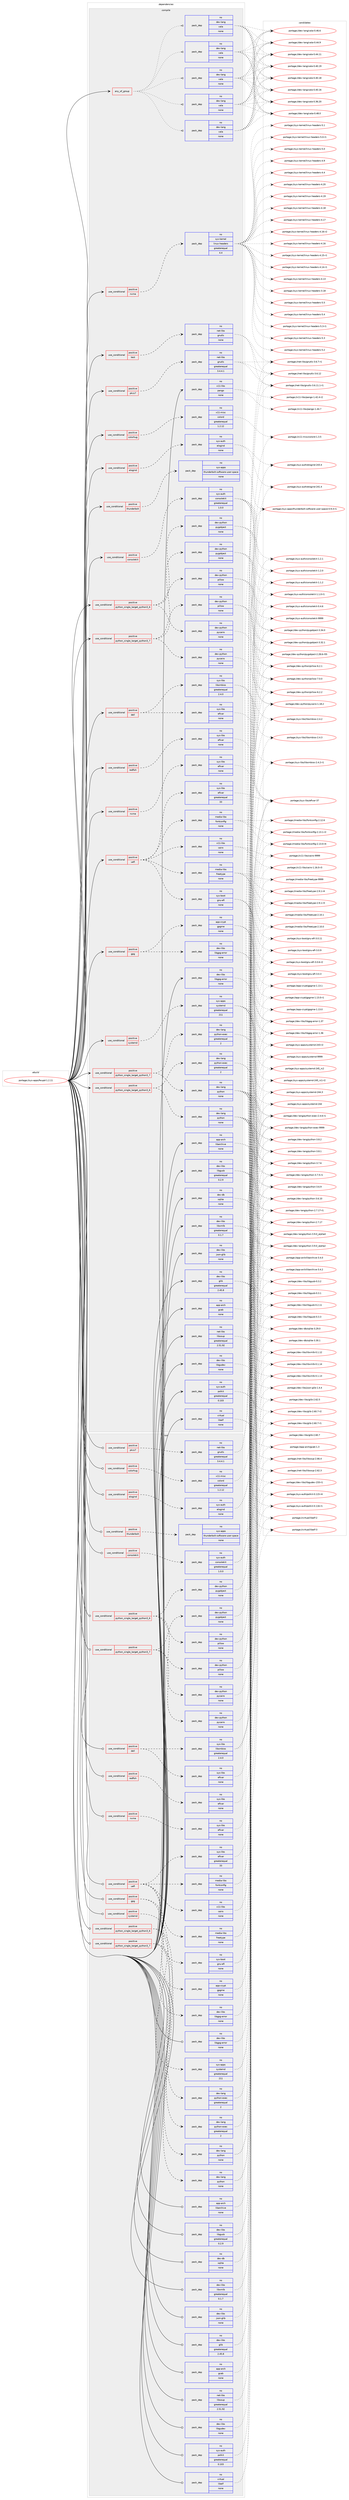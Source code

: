 digraph prolog {

# *************
# Graph options
# *************

newrank=true;
concentrate=true;
compound=true;
graph [rankdir=LR,fontname=Helvetica,fontsize=10,ranksep=1.5];#, ranksep=2.5, nodesep=0.2];
edge  [arrowhead=vee];
node  [fontname=Helvetica,fontsize=10];

# **********
# The ebuild
# **********

subgraph cluster_leftcol {
color=gray;
rank=same;
label=<<i>ebuild</i>>;
id [label="portage://sys-apps/fwupd-1.2.11", color=red, width=4, href="../sys-apps/fwupd-1.2.11.svg"];
}

# ****************
# The dependencies
# ****************

subgraph cluster_midcol {
color=gray;
label=<<i>dependencies</i>>;
subgraph cluster_compile {
fillcolor="#eeeeee";
style=filled;
label=<<i>compile</i>>;
subgraph any880 {
dependency39501 [label=<<TABLE BORDER="0" CELLBORDER="1" CELLSPACING="0" CELLPADDING="4"><TR><TD CELLPADDING="10">any_of_group</TD></TR></TABLE>>, shape=none, color=red];subgraph pack30420 {
dependency39502 [label=<<TABLE BORDER="0" CELLBORDER="1" CELLSPACING="0" CELLPADDING="4" WIDTH="220"><TR><TD ROWSPAN="6" CELLPADDING="30">pack_dep</TD></TR><TR><TD WIDTH="110">no</TD></TR><TR><TD>dev-lang</TD></TR><TR><TD>vala</TD></TR><TR><TD>none</TD></TR><TR><TD></TD></TR></TABLE>>, shape=none, color=blue];
}
dependency39501:e -> dependency39502:w [weight=20,style="dotted",arrowhead="oinv"];
subgraph pack30421 {
dependency39503 [label=<<TABLE BORDER="0" CELLBORDER="1" CELLSPACING="0" CELLPADDING="4" WIDTH="220"><TR><TD ROWSPAN="6" CELLPADDING="30">pack_dep</TD></TR><TR><TD WIDTH="110">no</TD></TR><TR><TD>dev-lang</TD></TR><TR><TD>vala</TD></TR><TR><TD>none</TD></TR><TR><TD></TD></TR></TABLE>>, shape=none, color=blue];
}
dependency39501:e -> dependency39503:w [weight=20,style="dotted",arrowhead="oinv"];
subgraph pack30422 {
dependency39504 [label=<<TABLE BORDER="0" CELLBORDER="1" CELLSPACING="0" CELLPADDING="4" WIDTH="220"><TR><TD ROWSPAN="6" CELLPADDING="30">pack_dep</TD></TR><TR><TD WIDTH="110">no</TD></TR><TR><TD>dev-lang</TD></TR><TR><TD>vala</TD></TR><TR><TD>none</TD></TR><TR><TD></TD></TR></TABLE>>, shape=none, color=blue];
}
dependency39501:e -> dependency39504:w [weight=20,style="dotted",arrowhead="oinv"];
subgraph pack30423 {
dependency39505 [label=<<TABLE BORDER="0" CELLBORDER="1" CELLSPACING="0" CELLPADDING="4" WIDTH="220"><TR><TD ROWSPAN="6" CELLPADDING="30">pack_dep</TD></TR><TR><TD WIDTH="110">no</TD></TR><TR><TD>dev-lang</TD></TR><TR><TD>vala</TD></TR><TR><TD>none</TD></TR><TR><TD></TD></TR></TABLE>>, shape=none, color=blue];
}
dependency39501:e -> dependency39505:w [weight=20,style="dotted",arrowhead="oinv"];
subgraph pack30424 {
dependency39506 [label=<<TABLE BORDER="0" CELLBORDER="1" CELLSPACING="0" CELLPADDING="4" WIDTH="220"><TR><TD ROWSPAN="6" CELLPADDING="30">pack_dep</TD></TR><TR><TD WIDTH="110">no</TD></TR><TR><TD>dev-lang</TD></TR><TR><TD>vala</TD></TR><TR><TD>none</TD></TR><TR><TD></TD></TR></TABLE>>, shape=none, color=blue];
}
dependency39501:e -> dependency39506:w [weight=20,style="dotted",arrowhead="oinv"];
}
id:e -> dependency39501:w [weight=20,style="solid",arrowhead="vee"];
subgraph cond8158 {
dependency39507 [label=<<TABLE BORDER="0" CELLBORDER="1" CELLSPACING="0" CELLPADDING="4"><TR><TD ROWSPAN="3" CELLPADDING="10">use_conditional</TD></TR><TR><TD>positive</TD></TR><TR><TD>colorhug</TD></TR></TABLE>>, shape=none, color=red];
subgraph pack30425 {
dependency39508 [label=<<TABLE BORDER="0" CELLBORDER="1" CELLSPACING="0" CELLPADDING="4" WIDTH="220"><TR><TD ROWSPAN="6" CELLPADDING="30">pack_dep</TD></TR><TR><TD WIDTH="110">no</TD></TR><TR><TD>x11-misc</TD></TR><TR><TD>colord</TD></TR><TR><TD>greaterequal</TD></TR><TR><TD>1.2.12</TD></TR></TABLE>>, shape=none, color=blue];
}
dependency39507:e -> dependency39508:w [weight=20,style="dashed",arrowhead="vee"];
}
id:e -> dependency39507:w [weight=20,style="solid",arrowhead="vee"];
subgraph cond8159 {
dependency39509 [label=<<TABLE BORDER="0" CELLBORDER="1" CELLSPACING="0" CELLPADDING="4"><TR><TD ROWSPAN="3" CELLPADDING="10">use_conditional</TD></TR><TR><TD>positive</TD></TR><TR><TD>consolekit</TD></TR></TABLE>>, shape=none, color=red];
subgraph pack30426 {
dependency39510 [label=<<TABLE BORDER="0" CELLBORDER="1" CELLSPACING="0" CELLPADDING="4" WIDTH="220"><TR><TD ROWSPAN="6" CELLPADDING="30">pack_dep</TD></TR><TR><TD WIDTH="110">no</TD></TR><TR><TD>sys-auth</TD></TR><TR><TD>consolekit</TD></TR><TR><TD>greaterequal</TD></TR><TR><TD>1.0.0</TD></TR></TABLE>>, shape=none, color=blue];
}
dependency39509:e -> dependency39510:w [weight=20,style="dashed",arrowhead="vee"];
}
id:e -> dependency39509:w [weight=20,style="solid",arrowhead="vee"];
subgraph cond8160 {
dependency39511 [label=<<TABLE BORDER="0" CELLBORDER="1" CELLSPACING="0" CELLPADDING="4"><TR><TD ROWSPAN="3" CELLPADDING="10">use_conditional</TD></TR><TR><TD>positive</TD></TR><TR><TD>dell</TD></TR></TABLE>>, shape=none, color=red];
subgraph pack30427 {
dependency39512 [label=<<TABLE BORDER="0" CELLBORDER="1" CELLSPACING="0" CELLPADDING="4" WIDTH="220"><TR><TD ROWSPAN="6" CELLPADDING="30">pack_dep</TD></TR><TR><TD WIDTH="110">no</TD></TR><TR><TD>sys-libs</TD></TR><TR><TD>efivar</TD></TR><TR><TD>none</TD></TR><TR><TD></TD></TR></TABLE>>, shape=none, color=blue];
}
dependency39511:e -> dependency39512:w [weight=20,style="dashed",arrowhead="vee"];
subgraph pack30428 {
dependency39513 [label=<<TABLE BORDER="0" CELLBORDER="1" CELLSPACING="0" CELLPADDING="4" WIDTH="220"><TR><TD ROWSPAN="6" CELLPADDING="30">pack_dep</TD></TR><TR><TD WIDTH="110">no</TD></TR><TR><TD>sys-libs</TD></TR><TR><TD>libsmbios</TD></TR><TR><TD>greaterequal</TD></TR><TR><TD>2.4.0</TD></TR></TABLE>>, shape=none, color=blue];
}
dependency39511:e -> dependency39513:w [weight=20,style="dashed",arrowhead="vee"];
}
id:e -> dependency39511:w [weight=20,style="solid",arrowhead="vee"];
subgraph cond8161 {
dependency39514 [label=<<TABLE BORDER="0" CELLBORDER="1" CELLSPACING="0" CELLPADDING="4"><TR><TD ROWSPAN="3" CELLPADDING="10">use_conditional</TD></TR><TR><TD>positive</TD></TR><TR><TD>elogind</TD></TR></TABLE>>, shape=none, color=red];
subgraph pack30429 {
dependency39515 [label=<<TABLE BORDER="0" CELLBORDER="1" CELLSPACING="0" CELLPADDING="4" WIDTH="220"><TR><TD ROWSPAN="6" CELLPADDING="30">pack_dep</TD></TR><TR><TD WIDTH="110">no</TD></TR><TR><TD>sys-auth</TD></TR><TR><TD>elogind</TD></TR><TR><TD>none</TD></TR><TR><TD></TD></TR></TABLE>>, shape=none, color=blue];
}
dependency39514:e -> dependency39515:w [weight=20,style="dashed",arrowhead="vee"];
}
id:e -> dependency39514:w [weight=20,style="solid",arrowhead="vee"];
subgraph cond8162 {
dependency39516 [label=<<TABLE BORDER="0" CELLBORDER="1" CELLSPACING="0" CELLPADDING="4"><TR><TD ROWSPAN="3" CELLPADDING="10">use_conditional</TD></TR><TR><TD>positive</TD></TR><TR><TD>gpg</TD></TR></TABLE>>, shape=none, color=red];
subgraph pack30430 {
dependency39517 [label=<<TABLE BORDER="0" CELLBORDER="1" CELLSPACING="0" CELLPADDING="4" WIDTH="220"><TR><TD ROWSPAN="6" CELLPADDING="30">pack_dep</TD></TR><TR><TD WIDTH="110">no</TD></TR><TR><TD>app-crypt</TD></TR><TR><TD>gpgme</TD></TR><TR><TD>none</TD></TR><TR><TD></TD></TR></TABLE>>, shape=none, color=blue];
}
dependency39516:e -> dependency39517:w [weight=20,style="dashed",arrowhead="vee"];
subgraph pack30431 {
dependency39518 [label=<<TABLE BORDER="0" CELLBORDER="1" CELLSPACING="0" CELLPADDING="4" WIDTH="220"><TR><TD ROWSPAN="6" CELLPADDING="30">pack_dep</TD></TR><TR><TD WIDTH="110">no</TD></TR><TR><TD>dev-libs</TD></TR><TR><TD>libgpg-error</TD></TR><TR><TD>none</TD></TR><TR><TD></TD></TR></TABLE>>, shape=none, color=blue];
}
dependency39516:e -> dependency39518:w [weight=20,style="dashed",arrowhead="vee"];
}
id:e -> dependency39516:w [weight=20,style="solid",arrowhead="vee"];
subgraph cond8163 {
dependency39519 [label=<<TABLE BORDER="0" CELLBORDER="1" CELLSPACING="0" CELLPADDING="4"><TR><TD ROWSPAN="3" CELLPADDING="10">use_conditional</TD></TR><TR><TD>positive</TD></TR><TR><TD>nvme</TD></TR></TABLE>>, shape=none, color=red];
subgraph pack30432 {
dependency39520 [label=<<TABLE BORDER="0" CELLBORDER="1" CELLSPACING="0" CELLPADDING="4" WIDTH="220"><TR><TD ROWSPAN="6" CELLPADDING="30">pack_dep</TD></TR><TR><TD WIDTH="110">no</TD></TR><TR><TD>sys-kernel</TD></TR><TR><TD>linux-headers</TD></TR><TR><TD>greaterequal</TD></TR><TR><TD>4.4</TD></TR></TABLE>>, shape=none, color=blue];
}
dependency39519:e -> dependency39520:w [weight=20,style="dashed",arrowhead="vee"];
}
id:e -> dependency39519:w [weight=20,style="solid",arrowhead="vee"];
subgraph cond8164 {
dependency39521 [label=<<TABLE BORDER="0" CELLBORDER="1" CELLSPACING="0" CELLPADDING="4"><TR><TD ROWSPAN="3" CELLPADDING="10">use_conditional</TD></TR><TR><TD>positive</TD></TR><TR><TD>nvme</TD></TR></TABLE>>, shape=none, color=red];
subgraph pack30433 {
dependency39522 [label=<<TABLE BORDER="0" CELLBORDER="1" CELLSPACING="0" CELLPADDING="4" WIDTH="220"><TR><TD ROWSPAN="6" CELLPADDING="30">pack_dep</TD></TR><TR><TD WIDTH="110">no</TD></TR><TR><TD>sys-libs</TD></TR><TR><TD>efivar</TD></TR><TR><TD>none</TD></TR><TR><TD></TD></TR></TABLE>>, shape=none, color=blue];
}
dependency39521:e -> dependency39522:w [weight=20,style="dashed",arrowhead="vee"];
}
id:e -> dependency39521:w [weight=20,style="solid",arrowhead="vee"];
subgraph cond8165 {
dependency39523 [label=<<TABLE BORDER="0" CELLBORDER="1" CELLSPACING="0" CELLPADDING="4"><TR><TD ROWSPAN="3" CELLPADDING="10">use_conditional</TD></TR><TR><TD>positive</TD></TR><TR><TD>pkcs7</TD></TR></TABLE>>, shape=none, color=red];
subgraph pack30434 {
dependency39524 [label=<<TABLE BORDER="0" CELLBORDER="1" CELLSPACING="0" CELLPADDING="4" WIDTH="220"><TR><TD ROWSPAN="6" CELLPADDING="30">pack_dep</TD></TR><TR><TD WIDTH="110">no</TD></TR><TR><TD>net-libs</TD></TR><TR><TD>gnutls</TD></TR><TR><TD>greaterequal</TD></TR><TR><TD>3.4.4.1</TD></TR></TABLE>>, shape=none, color=blue];
}
dependency39523:e -> dependency39524:w [weight=20,style="dashed",arrowhead="vee"];
}
id:e -> dependency39523:w [weight=20,style="solid",arrowhead="vee"];
subgraph cond8166 {
dependency39525 [label=<<TABLE BORDER="0" CELLBORDER="1" CELLSPACING="0" CELLPADDING="4"><TR><TD ROWSPAN="3" CELLPADDING="10">use_conditional</TD></TR><TR><TD>positive</TD></TR><TR><TD>python_single_target_python3_6</TD></TR></TABLE>>, shape=none, color=red];
subgraph pack30435 {
dependency39526 [label=<<TABLE BORDER="0" CELLBORDER="1" CELLSPACING="0" CELLPADDING="4" WIDTH="220"><TR><TD ROWSPAN="6" CELLPADDING="30">pack_dep</TD></TR><TR><TD WIDTH="110">no</TD></TR><TR><TD>dev-lang</TD></TR><TR><TD>python</TD></TR><TR><TD>none</TD></TR><TR><TD></TD></TR></TABLE>>, shape=none, color=blue];
}
dependency39525:e -> dependency39526:w [weight=20,style="dashed",arrowhead="vee"];
subgraph pack30436 {
dependency39527 [label=<<TABLE BORDER="0" CELLBORDER="1" CELLSPACING="0" CELLPADDING="4" WIDTH="220"><TR><TD ROWSPAN="6" CELLPADDING="30">pack_dep</TD></TR><TR><TD WIDTH="110">no</TD></TR><TR><TD>dev-lang</TD></TR><TR><TD>python-exec</TD></TR><TR><TD>greaterequal</TD></TR><TR><TD>2</TD></TR></TABLE>>, shape=none, color=blue];
}
dependency39525:e -> dependency39527:w [weight=20,style="dashed",arrowhead="vee"];
}
id:e -> dependency39525:w [weight=20,style="solid",arrowhead="vee"];
subgraph cond8167 {
dependency39528 [label=<<TABLE BORDER="0" CELLBORDER="1" CELLSPACING="0" CELLPADDING="4"><TR><TD ROWSPAN="3" CELLPADDING="10">use_conditional</TD></TR><TR><TD>positive</TD></TR><TR><TD>python_single_target_python3_6</TD></TR></TABLE>>, shape=none, color=red];
subgraph pack30437 {
dependency39529 [label=<<TABLE BORDER="0" CELLBORDER="1" CELLSPACING="0" CELLPADDING="4" WIDTH="220"><TR><TD ROWSPAN="6" CELLPADDING="30">pack_dep</TD></TR><TR><TD WIDTH="110">no</TD></TR><TR><TD>dev-python</TD></TR><TR><TD>pillow</TD></TR><TR><TD>none</TD></TR><TR><TD></TD></TR></TABLE>>, shape=none, color=blue];
}
dependency39528:e -> dependency39529:w [weight=20,style="dashed",arrowhead="vee"];
subgraph pack30438 {
dependency39530 [label=<<TABLE BORDER="0" CELLBORDER="1" CELLSPACING="0" CELLPADDING="4" WIDTH="220"><TR><TD ROWSPAN="6" CELLPADDING="30">pack_dep</TD></TR><TR><TD WIDTH="110">no</TD></TR><TR><TD>dev-python</TD></TR><TR><TD>pycairo</TD></TR><TR><TD>none</TD></TR><TR><TD></TD></TR></TABLE>>, shape=none, color=blue];
}
dependency39528:e -> dependency39530:w [weight=20,style="dashed",arrowhead="vee"];
subgraph pack30439 {
dependency39531 [label=<<TABLE BORDER="0" CELLBORDER="1" CELLSPACING="0" CELLPADDING="4" WIDTH="220"><TR><TD ROWSPAN="6" CELLPADDING="30">pack_dep</TD></TR><TR><TD WIDTH="110">no</TD></TR><TR><TD>dev-python</TD></TR><TR><TD>pygobject</TD></TR><TR><TD>none</TD></TR><TR><TD></TD></TR></TABLE>>, shape=none, color=blue];
}
dependency39528:e -> dependency39531:w [weight=20,style="dashed",arrowhead="vee"];
}
id:e -> dependency39528:w [weight=20,style="solid",arrowhead="vee"];
subgraph cond8168 {
dependency39532 [label=<<TABLE BORDER="0" CELLBORDER="1" CELLSPACING="0" CELLPADDING="4"><TR><TD ROWSPAN="3" CELLPADDING="10">use_conditional</TD></TR><TR><TD>positive</TD></TR><TR><TD>python_single_target_python3_7</TD></TR></TABLE>>, shape=none, color=red];
subgraph pack30440 {
dependency39533 [label=<<TABLE BORDER="0" CELLBORDER="1" CELLSPACING="0" CELLPADDING="4" WIDTH="220"><TR><TD ROWSPAN="6" CELLPADDING="30">pack_dep</TD></TR><TR><TD WIDTH="110">no</TD></TR><TR><TD>dev-lang</TD></TR><TR><TD>python</TD></TR><TR><TD>none</TD></TR><TR><TD></TD></TR></TABLE>>, shape=none, color=blue];
}
dependency39532:e -> dependency39533:w [weight=20,style="dashed",arrowhead="vee"];
subgraph pack30441 {
dependency39534 [label=<<TABLE BORDER="0" CELLBORDER="1" CELLSPACING="0" CELLPADDING="4" WIDTH="220"><TR><TD ROWSPAN="6" CELLPADDING="30">pack_dep</TD></TR><TR><TD WIDTH="110">no</TD></TR><TR><TD>dev-lang</TD></TR><TR><TD>python-exec</TD></TR><TR><TD>greaterequal</TD></TR><TR><TD>2</TD></TR></TABLE>>, shape=none, color=blue];
}
dependency39532:e -> dependency39534:w [weight=20,style="dashed",arrowhead="vee"];
}
id:e -> dependency39532:w [weight=20,style="solid",arrowhead="vee"];
subgraph cond8169 {
dependency39535 [label=<<TABLE BORDER="0" CELLBORDER="1" CELLSPACING="0" CELLPADDING="4"><TR><TD ROWSPAN="3" CELLPADDING="10">use_conditional</TD></TR><TR><TD>positive</TD></TR><TR><TD>python_single_target_python3_7</TD></TR></TABLE>>, shape=none, color=red];
subgraph pack30442 {
dependency39536 [label=<<TABLE BORDER="0" CELLBORDER="1" CELLSPACING="0" CELLPADDING="4" WIDTH="220"><TR><TD ROWSPAN="6" CELLPADDING="30">pack_dep</TD></TR><TR><TD WIDTH="110">no</TD></TR><TR><TD>dev-python</TD></TR><TR><TD>pillow</TD></TR><TR><TD>none</TD></TR><TR><TD></TD></TR></TABLE>>, shape=none, color=blue];
}
dependency39535:e -> dependency39536:w [weight=20,style="dashed",arrowhead="vee"];
subgraph pack30443 {
dependency39537 [label=<<TABLE BORDER="0" CELLBORDER="1" CELLSPACING="0" CELLPADDING="4" WIDTH="220"><TR><TD ROWSPAN="6" CELLPADDING="30">pack_dep</TD></TR><TR><TD WIDTH="110">no</TD></TR><TR><TD>dev-python</TD></TR><TR><TD>pycairo</TD></TR><TR><TD>none</TD></TR><TR><TD></TD></TR></TABLE>>, shape=none, color=blue];
}
dependency39535:e -> dependency39537:w [weight=20,style="dashed",arrowhead="vee"];
subgraph pack30444 {
dependency39538 [label=<<TABLE BORDER="0" CELLBORDER="1" CELLSPACING="0" CELLPADDING="4" WIDTH="220"><TR><TD ROWSPAN="6" CELLPADDING="30">pack_dep</TD></TR><TR><TD WIDTH="110">no</TD></TR><TR><TD>dev-python</TD></TR><TR><TD>pygobject</TD></TR><TR><TD>none</TD></TR><TR><TD></TD></TR></TABLE>>, shape=none, color=blue];
}
dependency39535:e -> dependency39538:w [weight=20,style="dashed",arrowhead="vee"];
}
id:e -> dependency39535:w [weight=20,style="solid",arrowhead="vee"];
subgraph cond8170 {
dependency39539 [label=<<TABLE BORDER="0" CELLBORDER="1" CELLSPACING="0" CELLPADDING="4"><TR><TD ROWSPAN="3" CELLPADDING="10">use_conditional</TD></TR><TR><TD>positive</TD></TR><TR><TD>redfish</TD></TR></TABLE>>, shape=none, color=red];
subgraph pack30445 {
dependency39540 [label=<<TABLE BORDER="0" CELLBORDER="1" CELLSPACING="0" CELLPADDING="4" WIDTH="220"><TR><TD ROWSPAN="6" CELLPADDING="30">pack_dep</TD></TR><TR><TD WIDTH="110">no</TD></TR><TR><TD>sys-libs</TD></TR><TR><TD>efivar</TD></TR><TR><TD>none</TD></TR><TR><TD></TD></TR></TABLE>>, shape=none, color=blue];
}
dependency39539:e -> dependency39540:w [weight=20,style="dashed",arrowhead="vee"];
}
id:e -> dependency39539:w [weight=20,style="solid",arrowhead="vee"];
subgraph cond8171 {
dependency39541 [label=<<TABLE BORDER="0" CELLBORDER="1" CELLSPACING="0" CELLPADDING="4"><TR><TD ROWSPAN="3" CELLPADDING="10">use_conditional</TD></TR><TR><TD>positive</TD></TR><TR><TD>systemd</TD></TR></TABLE>>, shape=none, color=red];
subgraph pack30446 {
dependency39542 [label=<<TABLE BORDER="0" CELLBORDER="1" CELLSPACING="0" CELLPADDING="4" WIDTH="220"><TR><TD ROWSPAN="6" CELLPADDING="30">pack_dep</TD></TR><TR><TD WIDTH="110">no</TD></TR><TR><TD>sys-apps</TD></TR><TR><TD>systemd</TD></TR><TR><TD>greaterequal</TD></TR><TR><TD>211</TD></TR></TABLE>>, shape=none, color=blue];
}
dependency39541:e -> dependency39542:w [weight=20,style="dashed",arrowhead="vee"];
}
id:e -> dependency39541:w [weight=20,style="solid",arrowhead="vee"];
subgraph cond8172 {
dependency39543 [label=<<TABLE BORDER="0" CELLBORDER="1" CELLSPACING="0" CELLPADDING="4"><TR><TD ROWSPAN="3" CELLPADDING="10">use_conditional</TD></TR><TR><TD>positive</TD></TR><TR><TD>test</TD></TR></TABLE>>, shape=none, color=red];
subgraph pack30447 {
dependency39544 [label=<<TABLE BORDER="0" CELLBORDER="1" CELLSPACING="0" CELLPADDING="4" WIDTH="220"><TR><TD ROWSPAN="6" CELLPADDING="30">pack_dep</TD></TR><TR><TD WIDTH="110">no</TD></TR><TR><TD>net-libs</TD></TR><TR><TD>gnutls</TD></TR><TR><TD>none</TD></TR><TR><TD></TD></TR></TABLE>>, shape=none, color=blue];
}
dependency39543:e -> dependency39544:w [weight=20,style="dashed",arrowhead="vee"];
}
id:e -> dependency39543:w [weight=20,style="solid",arrowhead="vee"];
subgraph cond8173 {
dependency39545 [label=<<TABLE BORDER="0" CELLBORDER="1" CELLSPACING="0" CELLPADDING="4"><TR><TD ROWSPAN="3" CELLPADDING="10">use_conditional</TD></TR><TR><TD>positive</TD></TR><TR><TD>thunderbolt</TD></TR></TABLE>>, shape=none, color=red];
subgraph pack30448 {
dependency39546 [label=<<TABLE BORDER="0" CELLBORDER="1" CELLSPACING="0" CELLPADDING="4" WIDTH="220"><TR><TD ROWSPAN="6" CELLPADDING="30">pack_dep</TD></TR><TR><TD WIDTH="110">no</TD></TR><TR><TD>sys-apps</TD></TR><TR><TD>thunderbolt-software-user-space</TD></TR><TR><TD>none</TD></TR><TR><TD></TD></TR></TABLE>>, shape=none, color=blue];
}
dependency39545:e -> dependency39546:w [weight=20,style="dashed",arrowhead="vee"];
}
id:e -> dependency39545:w [weight=20,style="solid",arrowhead="vee"];
subgraph cond8174 {
dependency39547 [label=<<TABLE BORDER="0" CELLBORDER="1" CELLSPACING="0" CELLPADDING="4"><TR><TD ROWSPAN="3" CELLPADDING="10">use_conditional</TD></TR><TR><TD>positive</TD></TR><TR><TD>uefi</TD></TR></TABLE>>, shape=none, color=red];
subgraph pack30449 {
dependency39548 [label=<<TABLE BORDER="0" CELLBORDER="1" CELLSPACING="0" CELLPADDING="4" WIDTH="220"><TR><TD ROWSPAN="6" CELLPADDING="30">pack_dep</TD></TR><TR><TD WIDTH="110">no</TD></TR><TR><TD>media-libs</TD></TR><TR><TD>fontconfig</TD></TR><TR><TD>none</TD></TR><TR><TD></TD></TR></TABLE>>, shape=none, color=blue];
}
dependency39547:e -> dependency39548:w [weight=20,style="dashed",arrowhead="vee"];
subgraph pack30450 {
dependency39549 [label=<<TABLE BORDER="0" CELLBORDER="1" CELLSPACING="0" CELLPADDING="4" WIDTH="220"><TR><TD ROWSPAN="6" CELLPADDING="30">pack_dep</TD></TR><TR><TD WIDTH="110">no</TD></TR><TR><TD>media-libs</TD></TR><TR><TD>freetype</TD></TR><TR><TD>none</TD></TR><TR><TD></TD></TR></TABLE>>, shape=none, color=blue];
}
dependency39547:e -> dependency39549:w [weight=20,style="dashed",arrowhead="vee"];
subgraph pack30451 {
dependency39550 [label=<<TABLE BORDER="0" CELLBORDER="1" CELLSPACING="0" CELLPADDING="4" WIDTH="220"><TR><TD ROWSPAN="6" CELLPADDING="30">pack_dep</TD></TR><TR><TD WIDTH="110">no</TD></TR><TR><TD>sys-boot</TD></TR><TR><TD>gnu-efi</TD></TR><TR><TD>none</TD></TR><TR><TD></TD></TR></TABLE>>, shape=none, color=blue];
}
dependency39547:e -> dependency39550:w [weight=20,style="dashed",arrowhead="vee"];
subgraph pack30452 {
dependency39551 [label=<<TABLE BORDER="0" CELLBORDER="1" CELLSPACING="0" CELLPADDING="4" WIDTH="220"><TR><TD ROWSPAN="6" CELLPADDING="30">pack_dep</TD></TR><TR><TD WIDTH="110">no</TD></TR><TR><TD>sys-libs</TD></TR><TR><TD>efivar</TD></TR><TR><TD>greaterequal</TD></TR><TR><TD>33</TD></TR></TABLE>>, shape=none, color=blue];
}
dependency39547:e -> dependency39551:w [weight=20,style="dashed",arrowhead="vee"];
subgraph pack30453 {
dependency39552 [label=<<TABLE BORDER="0" CELLBORDER="1" CELLSPACING="0" CELLPADDING="4" WIDTH="220"><TR><TD ROWSPAN="6" CELLPADDING="30">pack_dep</TD></TR><TR><TD WIDTH="110">no</TD></TR><TR><TD>x11-libs</TD></TR><TR><TD>cairo</TD></TR><TR><TD>none</TD></TR><TR><TD></TD></TR></TABLE>>, shape=none, color=blue];
}
dependency39547:e -> dependency39552:w [weight=20,style="dashed",arrowhead="vee"];
}
id:e -> dependency39547:w [weight=20,style="solid",arrowhead="vee"];
subgraph pack30454 {
dependency39553 [label=<<TABLE BORDER="0" CELLBORDER="1" CELLSPACING="0" CELLPADDING="4" WIDTH="220"><TR><TD ROWSPAN="6" CELLPADDING="30">pack_dep</TD></TR><TR><TD WIDTH="110">no</TD></TR><TR><TD>app-arch</TD></TR><TR><TD>gcab</TD></TR><TR><TD>none</TD></TR><TR><TD></TD></TR></TABLE>>, shape=none, color=blue];
}
id:e -> dependency39553:w [weight=20,style="solid",arrowhead="vee"];
subgraph pack30455 {
dependency39554 [label=<<TABLE BORDER="0" CELLBORDER="1" CELLSPACING="0" CELLPADDING="4" WIDTH="220"><TR><TD ROWSPAN="6" CELLPADDING="30">pack_dep</TD></TR><TR><TD WIDTH="110">no</TD></TR><TR><TD>app-arch</TD></TR><TR><TD>libarchive</TD></TR><TR><TD>none</TD></TR><TR><TD></TD></TR></TABLE>>, shape=none, color=blue];
}
id:e -> dependency39554:w [weight=20,style="solid",arrowhead="vee"];
subgraph pack30456 {
dependency39555 [label=<<TABLE BORDER="0" CELLBORDER="1" CELLSPACING="0" CELLPADDING="4" WIDTH="220"><TR><TD ROWSPAN="6" CELLPADDING="30">pack_dep</TD></TR><TR><TD WIDTH="110">no</TD></TR><TR><TD>dev-db</TD></TR><TR><TD>sqlite</TD></TR><TR><TD>none</TD></TR><TR><TD></TD></TR></TABLE>>, shape=none, color=blue];
}
id:e -> dependency39555:w [weight=20,style="solid",arrowhead="vee"];
subgraph pack30457 {
dependency39556 [label=<<TABLE BORDER="0" CELLBORDER="1" CELLSPACING="0" CELLPADDING="4" WIDTH="220"><TR><TD ROWSPAN="6" CELLPADDING="30">pack_dep</TD></TR><TR><TD WIDTH="110">no</TD></TR><TR><TD>dev-libs</TD></TR><TR><TD>glib</TD></TR><TR><TD>greaterequal</TD></TR><TR><TD>2.45.8</TD></TR></TABLE>>, shape=none, color=blue];
}
id:e -> dependency39556:w [weight=20,style="solid",arrowhead="vee"];
subgraph pack30458 {
dependency39557 [label=<<TABLE BORDER="0" CELLBORDER="1" CELLSPACING="0" CELLPADDING="4" WIDTH="220"><TR><TD ROWSPAN="6" CELLPADDING="30">pack_dep</TD></TR><TR><TD WIDTH="110">no</TD></TR><TR><TD>dev-libs</TD></TR><TR><TD>json-glib</TD></TR><TR><TD>none</TD></TR><TR><TD></TD></TR></TABLE>>, shape=none, color=blue];
}
id:e -> dependency39557:w [weight=20,style="solid",arrowhead="vee"];
subgraph pack30459 {
dependency39558 [label=<<TABLE BORDER="0" CELLBORDER="1" CELLSPACING="0" CELLPADDING="4" WIDTH="220"><TR><TD ROWSPAN="6" CELLPADDING="30">pack_dep</TD></TR><TR><TD WIDTH="110">no</TD></TR><TR><TD>dev-libs</TD></TR><TR><TD>libgpg-error</TD></TR><TR><TD>none</TD></TR><TR><TD></TD></TR></TABLE>>, shape=none, color=blue];
}
id:e -> dependency39558:w [weight=20,style="solid",arrowhead="vee"];
subgraph pack30460 {
dependency39559 [label=<<TABLE BORDER="0" CELLBORDER="1" CELLSPACING="0" CELLPADDING="4" WIDTH="220"><TR><TD ROWSPAN="6" CELLPADDING="30">pack_dep</TD></TR><TR><TD WIDTH="110">no</TD></TR><TR><TD>dev-libs</TD></TR><TR><TD>libgudev</TD></TR><TR><TD>none</TD></TR><TR><TD></TD></TR></TABLE>>, shape=none, color=blue];
}
id:e -> dependency39559:w [weight=20,style="solid",arrowhead="vee"];
subgraph pack30461 {
dependency39560 [label=<<TABLE BORDER="0" CELLBORDER="1" CELLSPACING="0" CELLPADDING="4" WIDTH="220"><TR><TD ROWSPAN="6" CELLPADDING="30">pack_dep</TD></TR><TR><TD WIDTH="110">no</TD></TR><TR><TD>dev-libs</TD></TR><TR><TD>libgusb</TD></TR><TR><TD>greaterequal</TD></TR><TR><TD>0.2.9</TD></TR></TABLE>>, shape=none, color=blue];
}
id:e -> dependency39560:w [weight=20,style="solid",arrowhead="vee"];
subgraph pack30462 {
dependency39561 [label=<<TABLE BORDER="0" CELLBORDER="1" CELLSPACING="0" CELLPADDING="4" WIDTH="220"><TR><TD ROWSPAN="6" CELLPADDING="30">pack_dep</TD></TR><TR><TD WIDTH="110">no</TD></TR><TR><TD>dev-libs</TD></TR><TR><TD>libxmlb</TD></TR><TR><TD>greaterequal</TD></TR><TR><TD>0.1.7</TD></TR></TABLE>>, shape=none, color=blue];
}
id:e -> dependency39561:w [weight=20,style="solid",arrowhead="vee"];
subgraph pack30463 {
dependency39562 [label=<<TABLE BORDER="0" CELLBORDER="1" CELLSPACING="0" CELLPADDING="4" WIDTH="220"><TR><TD ROWSPAN="6" CELLPADDING="30">pack_dep</TD></TR><TR><TD WIDTH="110">no</TD></TR><TR><TD>net-libs</TD></TR><TR><TD>libsoup</TD></TR><TR><TD>greaterequal</TD></TR><TR><TD>2.51.92</TD></TR></TABLE>>, shape=none, color=blue];
}
id:e -> dependency39562:w [weight=20,style="solid",arrowhead="vee"];
subgraph pack30464 {
dependency39563 [label=<<TABLE BORDER="0" CELLBORDER="1" CELLSPACING="0" CELLPADDING="4" WIDTH="220"><TR><TD ROWSPAN="6" CELLPADDING="30">pack_dep</TD></TR><TR><TD WIDTH="110">no</TD></TR><TR><TD>sys-auth</TD></TR><TR><TD>polkit</TD></TR><TR><TD>greaterequal</TD></TR><TR><TD>0.103</TD></TR></TABLE>>, shape=none, color=blue];
}
id:e -> dependency39563:w [weight=20,style="solid",arrowhead="vee"];
subgraph pack30465 {
dependency39564 [label=<<TABLE BORDER="0" CELLBORDER="1" CELLSPACING="0" CELLPADDING="4" WIDTH="220"><TR><TD ROWSPAN="6" CELLPADDING="30">pack_dep</TD></TR><TR><TD WIDTH="110">no</TD></TR><TR><TD>virtual</TD></TR><TR><TD>libelf</TD></TR><TR><TD>none</TD></TR><TR><TD></TD></TR></TABLE>>, shape=none, color=blue];
}
id:e -> dependency39564:w [weight=20,style="solid",arrowhead="vee"];
subgraph pack30466 {
dependency39565 [label=<<TABLE BORDER="0" CELLBORDER="1" CELLSPACING="0" CELLPADDING="4" WIDTH="220"><TR><TD ROWSPAN="6" CELLPADDING="30">pack_dep</TD></TR><TR><TD WIDTH="110">no</TD></TR><TR><TD>x11-libs</TD></TR><TR><TD>pango</TD></TR><TR><TD>none</TD></TR><TR><TD></TD></TR></TABLE>>, shape=none, color=blue];
}
id:e -> dependency39565:w [weight=20,style="solid",arrowhead="vee"];
}
subgraph cluster_compileandrun {
fillcolor="#eeeeee";
style=filled;
label=<<i>compile and run</i>>;
}
subgraph cluster_run {
fillcolor="#eeeeee";
style=filled;
label=<<i>run</i>>;
subgraph cond8175 {
dependency39566 [label=<<TABLE BORDER="0" CELLBORDER="1" CELLSPACING="0" CELLPADDING="4"><TR><TD ROWSPAN="3" CELLPADDING="10">use_conditional</TD></TR><TR><TD>positive</TD></TR><TR><TD>colorhug</TD></TR></TABLE>>, shape=none, color=red];
subgraph pack30467 {
dependency39567 [label=<<TABLE BORDER="0" CELLBORDER="1" CELLSPACING="0" CELLPADDING="4" WIDTH="220"><TR><TD ROWSPAN="6" CELLPADDING="30">pack_dep</TD></TR><TR><TD WIDTH="110">no</TD></TR><TR><TD>x11-misc</TD></TR><TR><TD>colord</TD></TR><TR><TD>greaterequal</TD></TR><TR><TD>1.2.12</TD></TR></TABLE>>, shape=none, color=blue];
}
dependency39566:e -> dependency39567:w [weight=20,style="dashed",arrowhead="vee"];
}
id:e -> dependency39566:w [weight=20,style="solid",arrowhead="odot"];
subgraph cond8176 {
dependency39568 [label=<<TABLE BORDER="0" CELLBORDER="1" CELLSPACING="0" CELLPADDING="4"><TR><TD ROWSPAN="3" CELLPADDING="10">use_conditional</TD></TR><TR><TD>positive</TD></TR><TR><TD>consolekit</TD></TR></TABLE>>, shape=none, color=red];
subgraph pack30468 {
dependency39569 [label=<<TABLE BORDER="0" CELLBORDER="1" CELLSPACING="0" CELLPADDING="4" WIDTH="220"><TR><TD ROWSPAN="6" CELLPADDING="30">pack_dep</TD></TR><TR><TD WIDTH="110">no</TD></TR><TR><TD>sys-auth</TD></TR><TR><TD>consolekit</TD></TR><TR><TD>greaterequal</TD></TR><TR><TD>1.0.0</TD></TR></TABLE>>, shape=none, color=blue];
}
dependency39568:e -> dependency39569:w [weight=20,style="dashed",arrowhead="vee"];
}
id:e -> dependency39568:w [weight=20,style="solid",arrowhead="odot"];
subgraph cond8177 {
dependency39570 [label=<<TABLE BORDER="0" CELLBORDER="1" CELLSPACING="0" CELLPADDING="4"><TR><TD ROWSPAN="3" CELLPADDING="10">use_conditional</TD></TR><TR><TD>positive</TD></TR><TR><TD>dell</TD></TR></TABLE>>, shape=none, color=red];
subgraph pack30469 {
dependency39571 [label=<<TABLE BORDER="0" CELLBORDER="1" CELLSPACING="0" CELLPADDING="4" WIDTH="220"><TR><TD ROWSPAN="6" CELLPADDING="30">pack_dep</TD></TR><TR><TD WIDTH="110">no</TD></TR><TR><TD>sys-libs</TD></TR><TR><TD>efivar</TD></TR><TR><TD>none</TD></TR><TR><TD></TD></TR></TABLE>>, shape=none, color=blue];
}
dependency39570:e -> dependency39571:w [weight=20,style="dashed",arrowhead="vee"];
subgraph pack30470 {
dependency39572 [label=<<TABLE BORDER="0" CELLBORDER="1" CELLSPACING="0" CELLPADDING="4" WIDTH="220"><TR><TD ROWSPAN="6" CELLPADDING="30">pack_dep</TD></TR><TR><TD WIDTH="110">no</TD></TR><TR><TD>sys-libs</TD></TR><TR><TD>libsmbios</TD></TR><TR><TD>greaterequal</TD></TR><TR><TD>2.4.0</TD></TR></TABLE>>, shape=none, color=blue];
}
dependency39570:e -> dependency39572:w [weight=20,style="dashed",arrowhead="vee"];
}
id:e -> dependency39570:w [weight=20,style="solid",arrowhead="odot"];
subgraph cond8178 {
dependency39573 [label=<<TABLE BORDER="0" CELLBORDER="1" CELLSPACING="0" CELLPADDING="4"><TR><TD ROWSPAN="3" CELLPADDING="10">use_conditional</TD></TR><TR><TD>positive</TD></TR><TR><TD>elogind</TD></TR></TABLE>>, shape=none, color=red];
subgraph pack30471 {
dependency39574 [label=<<TABLE BORDER="0" CELLBORDER="1" CELLSPACING="0" CELLPADDING="4" WIDTH="220"><TR><TD ROWSPAN="6" CELLPADDING="30">pack_dep</TD></TR><TR><TD WIDTH="110">no</TD></TR><TR><TD>sys-auth</TD></TR><TR><TD>elogind</TD></TR><TR><TD>none</TD></TR><TR><TD></TD></TR></TABLE>>, shape=none, color=blue];
}
dependency39573:e -> dependency39574:w [weight=20,style="dashed",arrowhead="vee"];
}
id:e -> dependency39573:w [weight=20,style="solid",arrowhead="odot"];
subgraph cond8179 {
dependency39575 [label=<<TABLE BORDER="0" CELLBORDER="1" CELLSPACING="0" CELLPADDING="4"><TR><TD ROWSPAN="3" CELLPADDING="10">use_conditional</TD></TR><TR><TD>positive</TD></TR><TR><TD>gpg</TD></TR></TABLE>>, shape=none, color=red];
subgraph pack30472 {
dependency39576 [label=<<TABLE BORDER="0" CELLBORDER="1" CELLSPACING="0" CELLPADDING="4" WIDTH="220"><TR><TD ROWSPAN="6" CELLPADDING="30">pack_dep</TD></TR><TR><TD WIDTH="110">no</TD></TR><TR><TD>app-crypt</TD></TR><TR><TD>gpgme</TD></TR><TR><TD>none</TD></TR><TR><TD></TD></TR></TABLE>>, shape=none, color=blue];
}
dependency39575:e -> dependency39576:w [weight=20,style="dashed",arrowhead="vee"];
subgraph pack30473 {
dependency39577 [label=<<TABLE BORDER="0" CELLBORDER="1" CELLSPACING="0" CELLPADDING="4" WIDTH="220"><TR><TD ROWSPAN="6" CELLPADDING="30">pack_dep</TD></TR><TR><TD WIDTH="110">no</TD></TR><TR><TD>dev-libs</TD></TR><TR><TD>libgpg-error</TD></TR><TR><TD>none</TD></TR><TR><TD></TD></TR></TABLE>>, shape=none, color=blue];
}
dependency39575:e -> dependency39577:w [weight=20,style="dashed",arrowhead="vee"];
}
id:e -> dependency39575:w [weight=20,style="solid",arrowhead="odot"];
subgraph cond8180 {
dependency39578 [label=<<TABLE BORDER="0" CELLBORDER="1" CELLSPACING="0" CELLPADDING="4"><TR><TD ROWSPAN="3" CELLPADDING="10">use_conditional</TD></TR><TR><TD>positive</TD></TR><TR><TD>nvme</TD></TR></TABLE>>, shape=none, color=red];
subgraph pack30474 {
dependency39579 [label=<<TABLE BORDER="0" CELLBORDER="1" CELLSPACING="0" CELLPADDING="4" WIDTH="220"><TR><TD ROWSPAN="6" CELLPADDING="30">pack_dep</TD></TR><TR><TD WIDTH="110">no</TD></TR><TR><TD>sys-libs</TD></TR><TR><TD>efivar</TD></TR><TR><TD>none</TD></TR><TR><TD></TD></TR></TABLE>>, shape=none, color=blue];
}
dependency39578:e -> dependency39579:w [weight=20,style="dashed",arrowhead="vee"];
}
id:e -> dependency39578:w [weight=20,style="solid",arrowhead="odot"];
subgraph cond8181 {
dependency39580 [label=<<TABLE BORDER="0" CELLBORDER="1" CELLSPACING="0" CELLPADDING="4"><TR><TD ROWSPAN="3" CELLPADDING="10">use_conditional</TD></TR><TR><TD>positive</TD></TR><TR><TD>pkcs7</TD></TR></TABLE>>, shape=none, color=red];
subgraph pack30475 {
dependency39581 [label=<<TABLE BORDER="0" CELLBORDER="1" CELLSPACING="0" CELLPADDING="4" WIDTH="220"><TR><TD ROWSPAN="6" CELLPADDING="30">pack_dep</TD></TR><TR><TD WIDTH="110">no</TD></TR><TR><TD>net-libs</TD></TR><TR><TD>gnutls</TD></TR><TR><TD>greaterequal</TD></TR><TR><TD>3.4.4.1</TD></TR></TABLE>>, shape=none, color=blue];
}
dependency39580:e -> dependency39581:w [weight=20,style="dashed",arrowhead="vee"];
}
id:e -> dependency39580:w [weight=20,style="solid",arrowhead="odot"];
subgraph cond8182 {
dependency39582 [label=<<TABLE BORDER="0" CELLBORDER="1" CELLSPACING="0" CELLPADDING="4"><TR><TD ROWSPAN="3" CELLPADDING="10">use_conditional</TD></TR><TR><TD>positive</TD></TR><TR><TD>python_single_target_python3_6</TD></TR></TABLE>>, shape=none, color=red];
subgraph pack30476 {
dependency39583 [label=<<TABLE BORDER="0" CELLBORDER="1" CELLSPACING="0" CELLPADDING="4" WIDTH="220"><TR><TD ROWSPAN="6" CELLPADDING="30">pack_dep</TD></TR><TR><TD WIDTH="110">no</TD></TR><TR><TD>dev-lang</TD></TR><TR><TD>python</TD></TR><TR><TD>none</TD></TR><TR><TD></TD></TR></TABLE>>, shape=none, color=blue];
}
dependency39582:e -> dependency39583:w [weight=20,style="dashed",arrowhead="vee"];
subgraph pack30477 {
dependency39584 [label=<<TABLE BORDER="0" CELLBORDER="1" CELLSPACING="0" CELLPADDING="4" WIDTH="220"><TR><TD ROWSPAN="6" CELLPADDING="30">pack_dep</TD></TR><TR><TD WIDTH="110">no</TD></TR><TR><TD>dev-lang</TD></TR><TR><TD>python-exec</TD></TR><TR><TD>greaterequal</TD></TR><TR><TD>2</TD></TR></TABLE>>, shape=none, color=blue];
}
dependency39582:e -> dependency39584:w [weight=20,style="dashed",arrowhead="vee"];
}
id:e -> dependency39582:w [weight=20,style="solid",arrowhead="odot"];
subgraph cond8183 {
dependency39585 [label=<<TABLE BORDER="0" CELLBORDER="1" CELLSPACING="0" CELLPADDING="4"><TR><TD ROWSPAN="3" CELLPADDING="10">use_conditional</TD></TR><TR><TD>positive</TD></TR><TR><TD>python_single_target_python3_6</TD></TR></TABLE>>, shape=none, color=red];
subgraph pack30478 {
dependency39586 [label=<<TABLE BORDER="0" CELLBORDER="1" CELLSPACING="0" CELLPADDING="4" WIDTH="220"><TR><TD ROWSPAN="6" CELLPADDING="30">pack_dep</TD></TR><TR><TD WIDTH="110">no</TD></TR><TR><TD>dev-python</TD></TR><TR><TD>pillow</TD></TR><TR><TD>none</TD></TR><TR><TD></TD></TR></TABLE>>, shape=none, color=blue];
}
dependency39585:e -> dependency39586:w [weight=20,style="dashed",arrowhead="vee"];
subgraph pack30479 {
dependency39587 [label=<<TABLE BORDER="0" CELLBORDER="1" CELLSPACING="0" CELLPADDING="4" WIDTH="220"><TR><TD ROWSPAN="6" CELLPADDING="30">pack_dep</TD></TR><TR><TD WIDTH="110">no</TD></TR><TR><TD>dev-python</TD></TR><TR><TD>pycairo</TD></TR><TR><TD>none</TD></TR><TR><TD></TD></TR></TABLE>>, shape=none, color=blue];
}
dependency39585:e -> dependency39587:w [weight=20,style="dashed",arrowhead="vee"];
subgraph pack30480 {
dependency39588 [label=<<TABLE BORDER="0" CELLBORDER="1" CELLSPACING="0" CELLPADDING="4" WIDTH="220"><TR><TD ROWSPAN="6" CELLPADDING="30">pack_dep</TD></TR><TR><TD WIDTH="110">no</TD></TR><TR><TD>dev-python</TD></TR><TR><TD>pygobject</TD></TR><TR><TD>none</TD></TR><TR><TD></TD></TR></TABLE>>, shape=none, color=blue];
}
dependency39585:e -> dependency39588:w [weight=20,style="dashed",arrowhead="vee"];
}
id:e -> dependency39585:w [weight=20,style="solid",arrowhead="odot"];
subgraph cond8184 {
dependency39589 [label=<<TABLE BORDER="0" CELLBORDER="1" CELLSPACING="0" CELLPADDING="4"><TR><TD ROWSPAN="3" CELLPADDING="10">use_conditional</TD></TR><TR><TD>positive</TD></TR><TR><TD>python_single_target_python3_7</TD></TR></TABLE>>, shape=none, color=red];
subgraph pack30481 {
dependency39590 [label=<<TABLE BORDER="0" CELLBORDER="1" CELLSPACING="0" CELLPADDING="4" WIDTH="220"><TR><TD ROWSPAN="6" CELLPADDING="30">pack_dep</TD></TR><TR><TD WIDTH="110">no</TD></TR><TR><TD>dev-lang</TD></TR><TR><TD>python</TD></TR><TR><TD>none</TD></TR><TR><TD></TD></TR></TABLE>>, shape=none, color=blue];
}
dependency39589:e -> dependency39590:w [weight=20,style="dashed",arrowhead="vee"];
subgraph pack30482 {
dependency39591 [label=<<TABLE BORDER="0" CELLBORDER="1" CELLSPACING="0" CELLPADDING="4" WIDTH="220"><TR><TD ROWSPAN="6" CELLPADDING="30">pack_dep</TD></TR><TR><TD WIDTH="110">no</TD></TR><TR><TD>dev-lang</TD></TR><TR><TD>python-exec</TD></TR><TR><TD>greaterequal</TD></TR><TR><TD>2</TD></TR></TABLE>>, shape=none, color=blue];
}
dependency39589:e -> dependency39591:w [weight=20,style="dashed",arrowhead="vee"];
}
id:e -> dependency39589:w [weight=20,style="solid",arrowhead="odot"];
subgraph cond8185 {
dependency39592 [label=<<TABLE BORDER="0" CELLBORDER="1" CELLSPACING="0" CELLPADDING="4"><TR><TD ROWSPAN="3" CELLPADDING="10">use_conditional</TD></TR><TR><TD>positive</TD></TR><TR><TD>python_single_target_python3_7</TD></TR></TABLE>>, shape=none, color=red];
subgraph pack30483 {
dependency39593 [label=<<TABLE BORDER="0" CELLBORDER="1" CELLSPACING="0" CELLPADDING="4" WIDTH="220"><TR><TD ROWSPAN="6" CELLPADDING="30">pack_dep</TD></TR><TR><TD WIDTH="110">no</TD></TR><TR><TD>dev-python</TD></TR><TR><TD>pillow</TD></TR><TR><TD>none</TD></TR><TR><TD></TD></TR></TABLE>>, shape=none, color=blue];
}
dependency39592:e -> dependency39593:w [weight=20,style="dashed",arrowhead="vee"];
subgraph pack30484 {
dependency39594 [label=<<TABLE BORDER="0" CELLBORDER="1" CELLSPACING="0" CELLPADDING="4" WIDTH="220"><TR><TD ROWSPAN="6" CELLPADDING="30">pack_dep</TD></TR><TR><TD WIDTH="110">no</TD></TR><TR><TD>dev-python</TD></TR><TR><TD>pycairo</TD></TR><TR><TD>none</TD></TR><TR><TD></TD></TR></TABLE>>, shape=none, color=blue];
}
dependency39592:e -> dependency39594:w [weight=20,style="dashed",arrowhead="vee"];
subgraph pack30485 {
dependency39595 [label=<<TABLE BORDER="0" CELLBORDER="1" CELLSPACING="0" CELLPADDING="4" WIDTH="220"><TR><TD ROWSPAN="6" CELLPADDING="30">pack_dep</TD></TR><TR><TD WIDTH="110">no</TD></TR><TR><TD>dev-python</TD></TR><TR><TD>pygobject</TD></TR><TR><TD>none</TD></TR><TR><TD></TD></TR></TABLE>>, shape=none, color=blue];
}
dependency39592:e -> dependency39595:w [weight=20,style="dashed",arrowhead="vee"];
}
id:e -> dependency39592:w [weight=20,style="solid",arrowhead="odot"];
subgraph cond8186 {
dependency39596 [label=<<TABLE BORDER="0" CELLBORDER="1" CELLSPACING="0" CELLPADDING="4"><TR><TD ROWSPAN="3" CELLPADDING="10">use_conditional</TD></TR><TR><TD>positive</TD></TR><TR><TD>redfish</TD></TR></TABLE>>, shape=none, color=red];
subgraph pack30486 {
dependency39597 [label=<<TABLE BORDER="0" CELLBORDER="1" CELLSPACING="0" CELLPADDING="4" WIDTH="220"><TR><TD ROWSPAN="6" CELLPADDING="30">pack_dep</TD></TR><TR><TD WIDTH="110">no</TD></TR><TR><TD>sys-libs</TD></TR><TR><TD>efivar</TD></TR><TR><TD>none</TD></TR><TR><TD></TD></TR></TABLE>>, shape=none, color=blue];
}
dependency39596:e -> dependency39597:w [weight=20,style="dashed",arrowhead="vee"];
}
id:e -> dependency39596:w [weight=20,style="solid",arrowhead="odot"];
subgraph cond8187 {
dependency39598 [label=<<TABLE BORDER="0" CELLBORDER="1" CELLSPACING="0" CELLPADDING="4"><TR><TD ROWSPAN="3" CELLPADDING="10">use_conditional</TD></TR><TR><TD>positive</TD></TR><TR><TD>systemd</TD></TR></TABLE>>, shape=none, color=red];
subgraph pack30487 {
dependency39599 [label=<<TABLE BORDER="0" CELLBORDER="1" CELLSPACING="0" CELLPADDING="4" WIDTH="220"><TR><TD ROWSPAN="6" CELLPADDING="30">pack_dep</TD></TR><TR><TD WIDTH="110">no</TD></TR><TR><TD>sys-apps</TD></TR><TR><TD>systemd</TD></TR><TR><TD>greaterequal</TD></TR><TR><TD>211</TD></TR></TABLE>>, shape=none, color=blue];
}
dependency39598:e -> dependency39599:w [weight=20,style="dashed",arrowhead="vee"];
}
id:e -> dependency39598:w [weight=20,style="solid",arrowhead="odot"];
subgraph cond8188 {
dependency39600 [label=<<TABLE BORDER="0" CELLBORDER="1" CELLSPACING="0" CELLPADDING="4"><TR><TD ROWSPAN="3" CELLPADDING="10">use_conditional</TD></TR><TR><TD>positive</TD></TR><TR><TD>thunderbolt</TD></TR></TABLE>>, shape=none, color=red];
subgraph pack30488 {
dependency39601 [label=<<TABLE BORDER="0" CELLBORDER="1" CELLSPACING="0" CELLPADDING="4" WIDTH="220"><TR><TD ROWSPAN="6" CELLPADDING="30">pack_dep</TD></TR><TR><TD WIDTH="110">no</TD></TR><TR><TD>sys-apps</TD></TR><TR><TD>thunderbolt-software-user-space</TD></TR><TR><TD>none</TD></TR><TR><TD></TD></TR></TABLE>>, shape=none, color=blue];
}
dependency39600:e -> dependency39601:w [weight=20,style="dashed",arrowhead="vee"];
}
id:e -> dependency39600:w [weight=20,style="solid",arrowhead="odot"];
subgraph cond8189 {
dependency39602 [label=<<TABLE BORDER="0" CELLBORDER="1" CELLSPACING="0" CELLPADDING="4"><TR><TD ROWSPAN="3" CELLPADDING="10">use_conditional</TD></TR><TR><TD>positive</TD></TR><TR><TD>uefi</TD></TR></TABLE>>, shape=none, color=red];
subgraph pack30489 {
dependency39603 [label=<<TABLE BORDER="0" CELLBORDER="1" CELLSPACING="0" CELLPADDING="4" WIDTH="220"><TR><TD ROWSPAN="6" CELLPADDING="30">pack_dep</TD></TR><TR><TD WIDTH="110">no</TD></TR><TR><TD>media-libs</TD></TR><TR><TD>fontconfig</TD></TR><TR><TD>none</TD></TR><TR><TD></TD></TR></TABLE>>, shape=none, color=blue];
}
dependency39602:e -> dependency39603:w [weight=20,style="dashed",arrowhead="vee"];
subgraph pack30490 {
dependency39604 [label=<<TABLE BORDER="0" CELLBORDER="1" CELLSPACING="0" CELLPADDING="4" WIDTH="220"><TR><TD ROWSPAN="6" CELLPADDING="30">pack_dep</TD></TR><TR><TD WIDTH="110">no</TD></TR><TR><TD>media-libs</TD></TR><TR><TD>freetype</TD></TR><TR><TD>none</TD></TR><TR><TD></TD></TR></TABLE>>, shape=none, color=blue];
}
dependency39602:e -> dependency39604:w [weight=20,style="dashed",arrowhead="vee"];
subgraph pack30491 {
dependency39605 [label=<<TABLE BORDER="0" CELLBORDER="1" CELLSPACING="0" CELLPADDING="4" WIDTH="220"><TR><TD ROWSPAN="6" CELLPADDING="30">pack_dep</TD></TR><TR><TD WIDTH="110">no</TD></TR><TR><TD>sys-boot</TD></TR><TR><TD>gnu-efi</TD></TR><TR><TD>none</TD></TR><TR><TD></TD></TR></TABLE>>, shape=none, color=blue];
}
dependency39602:e -> dependency39605:w [weight=20,style="dashed",arrowhead="vee"];
subgraph pack30492 {
dependency39606 [label=<<TABLE BORDER="0" CELLBORDER="1" CELLSPACING="0" CELLPADDING="4" WIDTH="220"><TR><TD ROWSPAN="6" CELLPADDING="30">pack_dep</TD></TR><TR><TD WIDTH="110">no</TD></TR><TR><TD>sys-libs</TD></TR><TR><TD>efivar</TD></TR><TR><TD>greaterequal</TD></TR><TR><TD>33</TD></TR></TABLE>>, shape=none, color=blue];
}
dependency39602:e -> dependency39606:w [weight=20,style="dashed",arrowhead="vee"];
subgraph pack30493 {
dependency39607 [label=<<TABLE BORDER="0" CELLBORDER="1" CELLSPACING="0" CELLPADDING="4" WIDTH="220"><TR><TD ROWSPAN="6" CELLPADDING="30">pack_dep</TD></TR><TR><TD WIDTH="110">no</TD></TR><TR><TD>x11-libs</TD></TR><TR><TD>cairo</TD></TR><TR><TD>none</TD></TR><TR><TD></TD></TR></TABLE>>, shape=none, color=blue];
}
dependency39602:e -> dependency39607:w [weight=20,style="dashed",arrowhead="vee"];
}
id:e -> dependency39602:w [weight=20,style="solid",arrowhead="odot"];
subgraph pack30494 {
dependency39608 [label=<<TABLE BORDER="0" CELLBORDER="1" CELLSPACING="0" CELLPADDING="4" WIDTH="220"><TR><TD ROWSPAN="6" CELLPADDING="30">pack_dep</TD></TR><TR><TD WIDTH="110">no</TD></TR><TR><TD>app-arch</TD></TR><TR><TD>gcab</TD></TR><TR><TD>none</TD></TR><TR><TD></TD></TR></TABLE>>, shape=none, color=blue];
}
id:e -> dependency39608:w [weight=20,style="solid",arrowhead="odot"];
subgraph pack30495 {
dependency39609 [label=<<TABLE BORDER="0" CELLBORDER="1" CELLSPACING="0" CELLPADDING="4" WIDTH="220"><TR><TD ROWSPAN="6" CELLPADDING="30">pack_dep</TD></TR><TR><TD WIDTH="110">no</TD></TR><TR><TD>app-arch</TD></TR><TR><TD>libarchive</TD></TR><TR><TD>none</TD></TR><TR><TD></TD></TR></TABLE>>, shape=none, color=blue];
}
id:e -> dependency39609:w [weight=20,style="solid",arrowhead="odot"];
subgraph pack30496 {
dependency39610 [label=<<TABLE BORDER="0" CELLBORDER="1" CELLSPACING="0" CELLPADDING="4" WIDTH="220"><TR><TD ROWSPAN="6" CELLPADDING="30">pack_dep</TD></TR><TR><TD WIDTH="110">no</TD></TR><TR><TD>dev-db</TD></TR><TR><TD>sqlite</TD></TR><TR><TD>none</TD></TR><TR><TD></TD></TR></TABLE>>, shape=none, color=blue];
}
id:e -> dependency39610:w [weight=20,style="solid",arrowhead="odot"];
subgraph pack30497 {
dependency39611 [label=<<TABLE BORDER="0" CELLBORDER="1" CELLSPACING="0" CELLPADDING="4" WIDTH="220"><TR><TD ROWSPAN="6" CELLPADDING="30">pack_dep</TD></TR><TR><TD WIDTH="110">no</TD></TR><TR><TD>dev-libs</TD></TR><TR><TD>glib</TD></TR><TR><TD>greaterequal</TD></TR><TR><TD>2.45.8</TD></TR></TABLE>>, shape=none, color=blue];
}
id:e -> dependency39611:w [weight=20,style="solid",arrowhead="odot"];
subgraph pack30498 {
dependency39612 [label=<<TABLE BORDER="0" CELLBORDER="1" CELLSPACING="0" CELLPADDING="4" WIDTH="220"><TR><TD ROWSPAN="6" CELLPADDING="30">pack_dep</TD></TR><TR><TD WIDTH="110">no</TD></TR><TR><TD>dev-libs</TD></TR><TR><TD>json-glib</TD></TR><TR><TD>none</TD></TR><TR><TD></TD></TR></TABLE>>, shape=none, color=blue];
}
id:e -> dependency39612:w [weight=20,style="solid",arrowhead="odot"];
subgraph pack30499 {
dependency39613 [label=<<TABLE BORDER="0" CELLBORDER="1" CELLSPACING="0" CELLPADDING="4" WIDTH="220"><TR><TD ROWSPAN="6" CELLPADDING="30">pack_dep</TD></TR><TR><TD WIDTH="110">no</TD></TR><TR><TD>dev-libs</TD></TR><TR><TD>libgpg-error</TD></TR><TR><TD>none</TD></TR><TR><TD></TD></TR></TABLE>>, shape=none, color=blue];
}
id:e -> dependency39613:w [weight=20,style="solid",arrowhead="odot"];
subgraph pack30500 {
dependency39614 [label=<<TABLE BORDER="0" CELLBORDER="1" CELLSPACING="0" CELLPADDING="4" WIDTH="220"><TR><TD ROWSPAN="6" CELLPADDING="30">pack_dep</TD></TR><TR><TD WIDTH="110">no</TD></TR><TR><TD>dev-libs</TD></TR><TR><TD>libgudev</TD></TR><TR><TD>none</TD></TR><TR><TD></TD></TR></TABLE>>, shape=none, color=blue];
}
id:e -> dependency39614:w [weight=20,style="solid",arrowhead="odot"];
subgraph pack30501 {
dependency39615 [label=<<TABLE BORDER="0" CELLBORDER="1" CELLSPACING="0" CELLPADDING="4" WIDTH="220"><TR><TD ROWSPAN="6" CELLPADDING="30">pack_dep</TD></TR><TR><TD WIDTH="110">no</TD></TR><TR><TD>dev-libs</TD></TR><TR><TD>libgusb</TD></TR><TR><TD>greaterequal</TD></TR><TR><TD>0.2.9</TD></TR></TABLE>>, shape=none, color=blue];
}
id:e -> dependency39615:w [weight=20,style="solid",arrowhead="odot"];
subgraph pack30502 {
dependency39616 [label=<<TABLE BORDER="0" CELLBORDER="1" CELLSPACING="0" CELLPADDING="4" WIDTH="220"><TR><TD ROWSPAN="6" CELLPADDING="30">pack_dep</TD></TR><TR><TD WIDTH="110">no</TD></TR><TR><TD>dev-libs</TD></TR><TR><TD>libxmlb</TD></TR><TR><TD>greaterequal</TD></TR><TR><TD>0.1.7</TD></TR></TABLE>>, shape=none, color=blue];
}
id:e -> dependency39616:w [weight=20,style="solid",arrowhead="odot"];
subgraph pack30503 {
dependency39617 [label=<<TABLE BORDER="0" CELLBORDER="1" CELLSPACING="0" CELLPADDING="4" WIDTH="220"><TR><TD ROWSPAN="6" CELLPADDING="30">pack_dep</TD></TR><TR><TD WIDTH="110">no</TD></TR><TR><TD>net-libs</TD></TR><TR><TD>libsoup</TD></TR><TR><TD>greaterequal</TD></TR><TR><TD>2.51.92</TD></TR></TABLE>>, shape=none, color=blue];
}
id:e -> dependency39617:w [weight=20,style="solid",arrowhead="odot"];
subgraph pack30504 {
dependency39618 [label=<<TABLE BORDER="0" CELLBORDER="1" CELLSPACING="0" CELLPADDING="4" WIDTH="220"><TR><TD ROWSPAN="6" CELLPADDING="30">pack_dep</TD></TR><TR><TD WIDTH="110">no</TD></TR><TR><TD>sys-auth</TD></TR><TR><TD>polkit</TD></TR><TR><TD>greaterequal</TD></TR><TR><TD>0.103</TD></TR></TABLE>>, shape=none, color=blue];
}
id:e -> dependency39618:w [weight=20,style="solid",arrowhead="odot"];
subgraph pack30505 {
dependency39619 [label=<<TABLE BORDER="0" CELLBORDER="1" CELLSPACING="0" CELLPADDING="4" WIDTH="220"><TR><TD ROWSPAN="6" CELLPADDING="30">pack_dep</TD></TR><TR><TD WIDTH="110">no</TD></TR><TR><TD>virtual</TD></TR><TR><TD>libelf</TD></TR><TR><TD>none</TD></TR><TR><TD></TD></TR></TABLE>>, shape=none, color=blue];
}
id:e -> dependency39619:w [weight=20,style="solid",arrowhead="odot"];
}
}

# **************
# The candidates
# **************

subgraph cluster_choices {
rank=same;
color=gray;
label=<<i>candidates</i>>;

subgraph choice30420 {
color=black;
nodesep=1;
choice100101118451089711010347118971089745484652564648 [label="portage://dev-lang/vala-0.48.0", color=red, width=4,href="../dev-lang/vala-0.48.0.svg"];
choice100101118451089711010347118971089745484652544654 [label="portage://dev-lang/vala-0.46.6", color=red, width=4,href="../dev-lang/vala-0.46.6.svg"];
choice100101118451089711010347118971089745484652524657 [label="portage://dev-lang/vala-0.44.9", color=red, width=4,href="../dev-lang/vala-0.44.9.svg"];
choice10010111845108971101034711897108974548465252464949 [label="portage://dev-lang/vala-0.44.11", color=red, width=4,href="../dev-lang/vala-0.44.11.svg"];
choice10010111845108971101034711897108974548465248464957 [label="portage://dev-lang/vala-0.40.19", color=red, width=4,href="../dev-lang/vala-0.40.19.svg"];
choice10010111845108971101034711897108974548465248464956 [label="portage://dev-lang/vala-0.40.18", color=red, width=4,href="../dev-lang/vala-0.40.18.svg"];
choice10010111845108971101034711897108974548465248464954 [label="portage://dev-lang/vala-0.40.16", color=red, width=4,href="../dev-lang/vala-0.40.16.svg"];
choice10010111845108971101034711897108974548465154465048 [label="portage://dev-lang/vala-0.36.20", color=red, width=4,href="../dev-lang/vala-0.36.20.svg"];
dependency39502:e -> choice100101118451089711010347118971089745484652564648:w [style=dotted,weight="100"];
dependency39502:e -> choice100101118451089711010347118971089745484652544654:w [style=dotted,weight="100"];
dependency39502:e -> choice100101118451089711010347118971089745484652524657:w [style=dotted,weight="100"];
dependency39502:e -> choice10010111845108971101034711897108974548465252464949:w [style=dotted,weight="100"];
dependency39502:e -> choice10010111845108971101034711897108974548465248464957:w [style=dotted,weight="100"];
dependency39502:e -> choice10010111845108971101034711897108974548465248464956:w [style=dotted,weight="100"];
dependency39502:e -> choice10010111845108971101034711897108974548465248464954:w [style=dotted,weight="100"];
dependency39502:e -> choice10010111845108971101034711897108974548465154465048:w [style=dotted,weight="100"];
}
subgraph choice30421 {
color=black;
nodesep=1;
choice100101118451089711010347118971089745484652564648 [label="portage://dev-lang/vala-0.48.0", color=red, width=4,href="../dev-lang/vala-0.48.0.svg"];
choice100101118451089711010347118971089745484652544654 [label="portage://dev-lang/vala-0.46.6", color=red, width=4,href="../dev-lang/vala-0.46.6.svg"];
choice100101118451089711010347118971089745484652524657 [label="portage://dev-lang/vala-0.44.9", color=red, width=4,href="../dev-lang/vala-0.44.9.svg"];
choice10010111845108971101034711897108974548465252464949 [label="portage://dev-lang/vala-0.44.11", color=red, width=4,href="../dev-lang/vala-0.44.11.svg"];
choice10010111845108971101034711897108974548465248464957 [label="portage://dev-lang/vala-0.40.19", color=red, width=4,href="../dev-lang/vala-0.40.19.svg"];
choice10010111845108971101034711897108974548465248464956 [label="portage://dev-lang/vala-0.40.18", color=red, width=4,href="../dev-lang/vala-0.40.18.svg"];
choice10010111845108971101034711897108974548465248464954 [label="portage://dev-lang/vala-0.40.16", color=red, width=4,href="../dev-lang/vala-0.40.16.svg"];
choice10010111845108971101034711897108974548465154465048 [label="portage://dev-lang/vala-0.36.20", color=red, width=4,href="../dev-lang/vala-0.36.20.svg"];
dependency39503:e -> choice100101118451089711010347118971089745484652564648:w [style=dotted,weight="100"];
dependency39503:e -> choice100101118451089711010347118971089745484652544654:w [style=dotted,weight="100"];
dependency39503:e -> choice100101118451089711010347118971089745484652524657:w [style=dotted,weight="100"];
dependency39503:e -> choice10010111845108971101034711897108974548465252464949:w [style=dotted,weight="100"];
dependency39503:e -> choice10010111845108971101034711897108974548465248464957:w [style=dotted,weight="100"];
dependency39503:e -> choice10010111845108971101034711897108974548465248464956:w [style=dotted,weight="100"];
dependency39503:e -> choice10010111845108971101034711897108974548465248464954:w [style=dotted,weight="100"];
dependency39503:e -> choice10010111845108971101034711897108974548465154465048:w [style=dotted,weight="100"];
}
subgraph choice30422 {
color=black;
nodesep=1;
choice100101118451089711010347118971089745484652564648 [label="portage://dev-lang/vala-0.48.0", color=red, width=4,href="../dev-lang/vala-0.48.0.svg"];
choice100101118451089711010347118971089745484652544654 [label="portage://dev-lang/vala-0.46.6", color=red, width=4,href="../dev-lang/vala-0.46.6.svg"];
choice100101118451089711010347118971089745484652524657 [label="portage://dev-lang/vala-0.44.9", color=red, width=4,href="../dev-lang/vala-0.44.9.svg"];
choice10010111845108971101034711897108974548465252464949 [label="portage://dev-lang/vala-0.44.11", color=red, width=4,href="../dev-lang/vala-0.44.11.svg"];
choice10010111845108971101034711897108974548465248464957 [label="portage://dev-lang/vala-0.40.19", color=red, width=4,href="../dev-lang/vala-0.40.19.svg"];
choice10010111845108971101034711897108974548465248464956 [label="portage://dev-lang/vala-0.40.18", color=red, width=4,href="../dev-lang/vala-0.40.18.svg"];
choice10010111845108971101034711897108974548465248464954 [label="portage://dev-lang/vala-0.40.16", color=red, width=4,href="../dev-lang/vala-0.40.16.svg"];
choice10010111845108971101034711897108974548465154465048 [label="portage://dev-lang/vala-0.36.20", color=red, width=4,href="../dev-lang/vala-0.36.20.svg"];
dependency39504:e -> choice100101118451089711010347118971089745484652564648:w [style=dotted,weight="100"];
dependency39504:e -> choice100101118451089711010347118971089745484652544654:w [style=dotted,weight="100"];
dependency39504:e -> choice100101118451089711010347118971089745484652524657:w [style=dotted,weight="100"];
dependency39504:e -> choice10010111845108971101034711897108974548465252464949:w [style=dotted,weight="100"];
dependency39504:e -> choice10010111845108971101034711897108974548465248464957:w [style=dotted,weight="100"];
dependency39504:e -> choice10010111845108971101034711897108974548465248464956:w [style=dotted,weight="100"];
dependency39504:e -> choice10010111845108971101034711897108974548465248464954:w [style=dotted,weight="100"];
dependency39504:e -> choice10010111845108971101034711897108974548465154465048:w [style=dotted,weight="100"];
}
subgraph choice30423 {
color=black;
nodesep=1;
choice100101118451089711010347118971089745484652564648 [label="portage://dev-lang/vala-0.48.0", color=red, width=4,href="../dev-lang/vala-0.48.0.svg"];
choice100101118451089711010347118971089745484652544654 [label="portage://dev-lang/vala-0.46.6", color=red, width=4,href="../dev-lang/vala-0.46.6.svg"];
choice100101118451089711010347118971089745484652524657 [label="portage://dev-lang/vala-0.44.9", color=red, width=4,href="../dev-lang/vala-0.44.9.svg"];
choice10010111845108971101034711897108974548465252464949 [label="portage://dev-lang/vala-0.44.11", color=red, width=4,href="../dev-lang/vala-0.44.11.svg"];
choice10010111845108971101034711897108974548465248464957 [label="portage://dev-lang/vala-0.40.19", color=red, width=4,href="../dev-lang/vala-0.40.19.svg"];
choice10010111845108971101034711897108974548465248464956 [label="portage://dev-lang/vala-0.40.18", color=red, width=4,href="../dev-lang/vala-0.40.18.svg"];
choice10010111845108971101034711897108974548465248464954 [label="portage://dev-lang/vala-0.40.16", color=red, width=4,href="../dev-lang/vala-0.40.16.svg"];
choice10010111845108971101034711897108974548465154465048 [label="portage://dev-lang/vala-0.36.20", color=red, width=4,href="../dev-lang/vala-0.36.20.svg"];
dependency39505:e -> choice100101118451089711010347118971089745484652564648:w [style=dotted,weight="100"];
dependency39505:e -> choice100101118451089711010347118971089745484652544654:w [style=dotted,weight="100"];
dependency39505:e -> choice100101118451089711010347118971089745484652524657:w [style=dotted,weight="100"];
dependency39505:e -> choice10010111845108971101034711897108974548465252464949:w [style=dotted,weight="100"];
dependency39505:e -> choice10010111845108971101034711897108974548465248464957:w [style=dotted,weight="100"];
dependency39505:e -> choice10010111845108971101034711897108974548465248464956:w [style=dotted,weight="100"];
dependency39505:e -> choice10010111845108971101034711897108974548465248464954:w [style=dotted,weight="100"];
dependency39505:e -> choice10010111845108971101034711897108974548465154465048:w [style=dotted,weight="100"];
}
subgraph choice30424 {
color=black;
nodesep=1;
choice100101118451089711010347118971089745484652564648 [label="portage://dev-lang/vala-0.48.0", color=red, width=4,href="../dev-lang/vala-0.48.0.svg"];
choice100101118451089711010347118971089745484652544654 [label="portage://dev-lang/vala-0.46.6", color=red, width=4,href="../dev-lang/vala-0.46.6.svg"];
choice100101118451089711010347118971089745484652524657 [label="portage://dev-lang/vala-0.44.9", color=red, width=4,href="../dev-lang/vala-0.44.9.svg"];
choice10010111845108971101034711897108974548465252464949 [label="portage://dev-lang/vala-0.44.11", color=red, width=4,href="../dev-lang/vala-0.44.11.svg"];
choice10010111845108971101034711897108974548465248464957 [label="portage://dev-lang/vala-0.40.19", color=red, width=4,href="../dev-lang/vala-0.40.19.svg"];
choice10010111845108971101034711897108974548465248464956 [label="portage://dev-lang/vala-0.40.18", color=red, width=4,href="../dev-lang/vala-0.40.18.svg"];
choice10010111845108971101034711897108974548465248464954 [label="portage://dev-lang/vala-0.40.16", color=red, width=4,href="../dev-lang/vala-0.40.16.svg"];
choice10010111845108971101034711897108974548465154465048 [label="portage://dev-lang/vala-0.36.20", color=red, width=4,href="../dev-lang/vala-0.36.20.svg"];
dependency39506:e -> choice100101118451089711010347118971089745484652564648:w [style=dotted,weight="100"];
dependency39506:e -> choice100101118451089711010347118971089745484652544654:w [style=dotted,weight="100"];
dependency39506:e -> choice100101118451089711010347118971089745484652524657:w [style=dotted,weight="100"];
dependency39506:e -> choice10010111845108971101034711897108974548465252464949:w [style=dotted,weight="100"];
dependency39506:e -> choice10010111845108971101034711897108974548465248464957:w [style=dotted,weight="100"];
dependency39506:e -> choice10010111845108971101034711897108974548465248464956:w [style=dotted,weight="100"];
dependency39506:e -> choice10010111845108971101034711897108974548465248464954:w [style=dotted,weight="100"];
dependency39506:e -> choice10010111845108971101034711897108974548465154465048:w [style=dotted,weight="100"];
}
subgraph choice30425 {
color=black;
nodesep=1;
choice120494945109105115994799111108111114100454946514653 [label="portage://x11-misc/colord-1.3.5", color=red, width=4,href="../x11-misc/colord-1.3.5.svg"];
dependency39508:e -> choice120494945109105115994799111108111114100454946514653:w [style=dotted,weight="100"];
}
subgraph choice30426 {
color=black;
nodesep=1;
choice115121115459711711610447991111101151111081011071051164557575757 [label="portage://sys-auth/consolekit-9999", color=red, width=4,href="../sys-auth/consolekit-9999.svg"];
choice11512111545971171161044799111110115111108101107105116454946504649 [label="portage://sys-auth/consolekit-1.2.1", color=red, width=4,href="../sys-auth/consolekit-1.2.1.svg"];
choice11512111545971171161044799111110115111108101107105116454946504648 [label="portage://sys-auth/consolekit-1.2.0", color=red, width=4,href="../sys-auth/consolekit-1.2.0.svg"];
choice11512111545971171161044799111110115111108101107105116454946494650 [label="portage://sys-auth/consolekit-1.1.2", color=red, width=4,href="../sys-auth/consolekit-1.1.2.svg"];
choice115121115459711711610447991111101151111081011071051164549464946484511449 [label="portage://sys-auth/consolekit-1.1.0-r1", color=red, width=4,href="../sys-auth/consolekit-1.1.0-r1.svg"];
choice11512111545971171161044799111110115111108101107105116454846524654 [label="portage://sys-auth/consolekit-0.4.6", color=red, width=4,href="../sys-auth/consolekit-0.4.6.svg"];
dependency39510:e -> choice115121115459711711610447991111101151111081011071051164557575757:w [style=dotted,weight="100"];
dependency39510:e -> choice11512111545971171161044799111110115111108101107105116454946504649:w [style=dotted,weight="100"];
dependency39510:e -> choice11512111545971171161044799111110115111108101107105116454946504648:w [style=dotted,weight="100"];
dependency39510:e -> choice11512111545971171161044799111110115111108101107105116454946494650:w [style=dotted,weight="100"];
dependency39510:e -> choice115121115459711711610447991111101151111081011071051164549464946484511449:w [style=dotted,weight="100"];
dependency39510:e -> choice11512111545971171161044799111110115111108101107105116454846524654:w [style=dotted,weight="100"];
}
subgraph choice30427 {
color=black;
nodesep=1;
choice11512111545108105981154710110210511897114455155 [label="portage://sys-libs/efivar-37", color=red, width=4,href="../sys-libs/efivar-37.svg"];
dependency39512:e -> choice11512111545108105981154710110210511897114455155:w [style=dotted,weight="100"];
}
subgraph choice30428 {
color=black;
nodesep=1;
choice1151211154510810598115471081059811510998105111115455046524651 [label="portage://sys-libs/libsmbios-2.4.3", color=red, width=4,href="../sys-libs/libsmbios-2.4.3.svg"];
choice11512111545108105981154710810598115109981051111154550465246504511449 [label="portage://sys-libs/libsmbios-2.4.2-r1", color=red, width=4,href="../sys-libs/libsmbios-2.4.2-r1.svg"];
choice1151211154510810598115471081059811510998105111115455046524650 [label="portage://sys-libs/libsmbios-2.4.2", color=red, width=4,href="../sys-libs/libsmbios-2.4.2.svg"];
dependency39513:e -> choice1151211154510810598115471081059811510998105111115455046524651:w [style=dotted,weight="100"];
dependency39513:e -> choice11512111545108105981154710810598115109981051111154550465246504511449:w [style=dotted,weight="100"];
dependency39513:e -> choice1151211154510810598115471081059811510998105111115455046524650:w [style=dotted,weight="100"];
}
subgraph choice30429 {
color=black;
nodesep=1;
choice115121115459711711610447101108111103105110100455052514652 [label="portage://sys-auth/elogind-243.4", color=red, width=4,href="../sys-auth/elogind-243.4.svg"];
choice115121115459711711610447101108111103105110100455052494652 [label="portage://sys-auth/elogind-241.4", color=red, width=4,href="../sys-auth/elogind-241.4.svg"];
dependency39515:e -> choice115121115459711711610447101108111103105110100455052514652:w [style=dotted,weight="100"];
dependency39515:e -> choice115121115459711711610447101108111103105110100455052494652:w [style=dotted,weight="100"];
}
subgraph choice30430 {
color=black;
nodesep=1;
choice9711211245991141211121164710311210310910145494649514649 [label="portage://app-crypt/gpgme-1.13.1", color=red, width=4,href="../app-crypt/gpgme-1.13.1.svg"];
choice97112112459911412111211647103112103109101454946495146484511449 [label="portage://app-crypt/gpgme-1.13.0-r1", color=red, width=4,href="../app-crypt/gpgme-1.13.0-r1.svg"];
choice9711211245991141211121164710311210310910145494649514648 [label="portage://app-crypt/gpgme-1.13.0", color=red, width=4,href="../app-crypt/gpgme-1.13.0.svg"];
dependency39517:e -> choice9711211245991141211121164710311210310910145494649514649:w [style=dotted,weight="100"];
dependency39517:e -> choice97112112459911412111211647103112103109101454946495146484511449:w [style=dotted,weight="100"];
dependency39517:e -> choice9711211245991141211121164710311210310910145494649514648:w [style=dotted,weight="100"];
}
subgraph choice30431 {
color=black;
nodesep=1;
choice10010111845108105981154710810598103112103451011141141111144549465155 [label="portage://dev-libs/libgpg-error-1.37", color=red, width=4,href="../dev-libs/libgpg-error-1.37.svg"];
choice10010111845108105981154710810598103112103451011141141111144549465154 [label="portage://dev-libs/libgpg-error-1.36", color=red, width=4,href="../dev-libs/libgpg-error-1.36.svg"];
dependency39518:e -> choice10010111845108105981154710810598103112103451011141141111144549465155:w [style=dotted,weight="100"];
dependency39518:e -> choice10010111845108105981154710810598103112103451011141141111144549465154:w [style=dotted,weight="100"];
}
subgraph choice30432 {
color=black;
nodesep=1;
choice1151211154510710111411010110847108105110117120451041019710010111411545534653 [label="portage://sys-kernel/linux-headers-5.5", color=red, width=4,href="../sys-kernel/linux-headers-5.5.svg"];
choice1151211154510710111411010110847108105110117120451041019710010111411545534652 [label="portage://sys-kernel/linux-headers-5.4", color=red, width=4,href="../sys-kernel/linux-headers-5.4.svg"];
choice11512111545107101114110101108471081051101171204510410197100101114115455346514511449 [label="portage://sys-kernel/linux-headers-5.3-r1", color=red, width=4,href="../sys-kernel/linux-headers-5.3-r1.svg"];
choice1151211154510710111411010110847108105110117120451041019710010111411545534651 [label="portage://sys-kernel/linux-headers-5.3", color=red, width=4,href="../sys-kernel/linux-headers-5.3.svg"];
choice1151211154510710111411010110847108105110117120451041019710010111411545534650 [label="portage://sys-kernel/linux-headers-5.2", color=red, width=4,href="../sys-kernel/linux-headers-5.2.svg"];
choice1151211154510710111411010110847108105110117120451041019710010111411545534649 [label="portage://sys-kernel/linux-headers-5.1", color=red, width=4,href="../sys-kernel/linux-headers-5.1.svg"];
choice11512111545107101114110101108471081051101171204510410197100101114115455346484511449 [label="portage://sys-kernel/linux-headers-5.0-r1", color=red, width=4,href="../sys-kernel/linux-headers-5.0-r1.svg"];
choice1151211154510710111411010110847108105110117120451041019710010111411545534648 [label="portage://sys-kernel/linux-headers-5.0", color=red, width=4,href="../sys-kernel/linux-headers-5.0.svg"];
choice1151211154510710111411010110847108105110117120451041019710010111411545524657 [label="portage://sys-kernel/linux-headers-4.9", color=red, width=4,href="../sys-kernel/linux-headers-4.9.svg"];
choice1151211154510710111411010110847108105110117120451041019710010111411545524652 [label="portage://sys-kernel/linux-headers-4.4", color=red, width=4,href="../sys-kernel/linux-headers-4.4.svg"];
choice115121115451071011141101011084710810511011712045104101971001011141154552465048 [label="portage://sys-kernel/linux-headers-4.20", color=red, width=4,href="../sys-kernel/linux-headers-4.20.svg"];
choice115121115451071011141101011084710810511011712045104101971001011141154552464957 [label="portage://sys-kernel/linux-headers-4.19", color=red, width=4,href="../sys-kernel/linux-headers-4.19.svg"];
choice115121115451071011141101011084710810511011712045104101971001011141154552464956 [label="portage://sys-kernel/linux-headers-4.18", color=red, width=4,href="../sys-kernel/linux-headers-4.18.svg"];
choice115121115451071011141101011084710810511011712045104101971001011141154552464955 [label="portage://sys-kernel/linux-headers-4.17", color=red, width=4,href="../sys-kernel/linux-headers-4.17.svg"];
choice1151211154510710111411010110847108105110117120451041019710010111411545524649544511450 [label="portage://sys-kernel/linux-headers-4.16-r2", color=red, width=4,href="../sys-kernel/linux-headers-4.16-r2.svg"];
choice115121115451071011141101011084710810511011712045104101971001011141154552464954 [label="portage://sys-kernel/linux-headers-4.16", color=red, width=4,href="../sys-kernel/linux-headers-4.16.svg"];
choice1151211154510710111411010110847108105110117120451041019710010111411545524649534511449 [label="portage://sys-kernel/linux-headers-4.15-r1", color=red, width=4,href="../sys-kernel/linux-headers-4.15-r1.svg"];
choice1151211154510710111411010110847108105110117120451041019710010111411545524649524511449 [label="portage://sys-kernel/linux-headers-4.14-r1", color=red, width=4,href="../sys-kernel/linux-headers-4.14-r1.svg"];
choice115121115451071011141101011084710810511011712045104101971001011141154552464951 [label="portage://sys-kernel/linux-headers-4.13", color=red, width=4,href="../sys-kernel/linux-headers-4.13.svg"];
choice115121115451071011141101011084710810511011712045104101971001011141154551464956 [label="portage://sys-kernel/linux-headers-3.18", color=red, width=4,href="../sys-kernel/linux-headers-3.18.svg"];
dependency39520:e -> choice1151211154510710111411010110847108105110117120451041019710010111411545534653:w [style=dotted,weight="100"];
dependency39520:e -> choice1151211154510710111411010110847108105110117120451041019710010111411545534652:w [style=dotted,weight="100"];
dependency39520:e -> choice11512111545107101114110101108471081051101171204510410197100101114115455346514511449:w [style=dotted,weight="100"];
dependency39520:e -> choice1151211154510710111411010110847108105110117120451041019710010111411545534651:w [style=dotted,weight="100"];
dependency39520:e -> choice1151211154510710111411010110847108105110117120451041019710010111411545534650:w [style=dotted,weight="100"];
dependency39520:e -> choice1151211154510710111411010110847108105110117120451041019710010111411545534649:w [style=dotted,weight="100"];
dependency39520:e -> choice11512111545107101114110101108471081051101171204510410197100101114115455346484511449:w [style=dotted,weight="100"];
dependency39520:e -> choice1151211154510710111411010110847108105110117120451041019710010111411545534648:w [style=dotted,weight="100"];
dependency39520:e -> choice1151211154510710111411010110847108105110117120451041019710010111411545524657:w [style=dotted,weight="100"];
dependency39520:e -> choice1151211154510710111411010110847108105110117120451041019710010111411545524652:w [style=dotted,weight="100"];
dependency39520:e -> choice115121115451071011141101011084710810511011712045104101971001011141154552465048:w [style=dotted,weight="100"];
dependency39520:e -> choice115121115451071011141101011084710810511011712045104101971001011141154552464957:w [style=dotted,weight="100"];
dependency39520:e -> choice115121115451071011141101011084710810511011712045104101971001011141154552464956:w [style=dotted,weight="100"];
dependency39520:e -> choice115121115451071011141101011084710810511011712045104101971001011141154552464955:w [style=dotted,weight="100"];
dependency39520:e -> choice1151211154510710111411010110847108105110117120451041019710010111411545524649544511450:w [style=dotted,weight="100"];
dependency39520:e -> choice115121115451071011141101011084710810511011712045104101971001011141154552464954:w [style=dotted,weight="100"];
dependency39520:e -> choice1151211154510710111411010110847108105110117120451041019710010111411545524649534511449:w [style=dotted,weight="100"];
dependency39520:e -> choice1151211154510710111411010110847108105110117120451041019710010111411545524649524511449:w [style=dotted,weight="100"];
dependency39520:e -> choice115121115451071011141101011084710810511011712045104101971001011141154552464951:w [style=dotted,weight="100"];
dependency39520:e -> choice115121115451071011141101011084710810511011712045104101971001011141154551464956:w [style=dotted,weight="100"];
}
subgraph choice30433 {
color=black;
nodesep=1;
choice11512111545108105981154710110210511897114455155 [label="portage://sys-libs/efivar-37", color=red, width=4,href="../sys-libs/efivar-37.svg"];
dependency39522:e -> choice11512111545108105981154710110210511897114455155:w [style=dotted,weight="100"];
}
subgraph choice30434 {
color=black;
nodesep=1;
choice1101011164510810598115471031101171161081154551465446554511449 [label="portage://net-libs/gnutls-3.6.7-r1", color=red, width=4,href="../net-libs/gnutls-3.6.7-r1.svg"];
choice11010111645108105981154710311011711610811545514654464950 [label="portage://net-libs/gnutls-3.6.12", color=red, width=4,href="../net-libs/gnutls-3.6.12.svg"];
choice1101011164510810598115471031101171161081154551465446494946494511449 [label="portage://net-libs/gnutls-3.6.11.1-r1", color=red, width=4,href="../net-libs/gnutls-3.6.11.1-r1.svg"];
dependency39524:e -> choice1101011164510810598115471031101171161081154551465446554511449:w [style=dotted,weight="100"];
dependency39524:e -> choice11010111645108105981154710311011711610811545514654464950:w [style=dotted,weight="100"];
dependency39524:e -> choice1101011164510810598115471031101171161081154551465446494946494511449:w [style=dotted,weight="100"];
}
subgraph choice30435 {
color=black;
nodesep=1;
choice10010111845108971101034711212111610411111045514657464895971081121049752 [label="portage://dev-lang/python-3.9.0_alpha4", color=red, width=4,href="../dev-lang/python-3.9.0_alpha4.svg"];
choice10010111845108971101034711212111610411111045514657464895971081121049750 [label="portage://dev-lang/python-3.9.0_alpha2", color=red, width=4,href="../dev-lang/python-3.9.0_alpha2.svg"];
choice100101118451089711010347112121116104111110455146564650 [label="portage://dev-lang/python-3.8.2", color=red, width=4,href="../dev-lang/python-3.8.2.svg"];
choice100101118451089711010347112121116104111110455146564649 [label="portage://dev-lang/python-3.8.1", color=red, width=4,href="../dev-lang/python-3.8.1.svg"];
choice100101118451089711010347112121116104111110455146554654 [label="portage://dev-lang/python-3.7.6", color=red, width=4,href="../dev-lang/python-3.7.6.svg"];
choice1001011184510897110103471121211161041111104551465546534511449 [label="portage://dev-lang/python-3.7.5-r1", color=red, width=4,href="../dev-lang/python-3.7.5-r1.svg"];
choice100101118451089711010347112121116104111110455146544657 [label="portage://dev-lang/python-3.6.9", color=red, width=4,href="../dev-lang/python-3.6.9.svg"];
choice10010111845108971101034711212111610411111045514654464948 [label="portage://dev-lang/python-3.6.10", color=red, width=4,href="../dev-lang/python-3.6.10.svg"];
choice100101118451089711010347112121116104111110455046554649554511449 [label="portage://dev-lang/python-2.7.17-r1", color=red, width=4,href="../dev-lang/python-2.7.17-r1.svg"];
choice10010111845108971101034711212111610411111045504655464955 [label="portage://dev-lang/python-2.7.17", color=red, width=4,href="../dev-lang/python-2.7.17.svg"];
dependency39526:e -> choice10010111845108971101034711212111610411111045514657464895971081121049752:w [style=dotted,weight="100"];
dependency39526:e -> choice10010111845108971101034711212111610411111045514657464895971081121049750:w [style=dotted,weight="100"];
dependency39526:e -> choice100101118451089711010347112121116104111110455146564650:w [style=dotted,weight="100"];
dependency39526:e -> choice100101118451089711010347112121116104111110455146564649:w [style=dotted,weight="100"];
dependency39526:e -> choice100101118451089711010347112121116104111110455146554654:w [style=dotted,weight="100"];
dependency39526:e -> choice1001011184510897110103471121211161041111104551465546534511449:w [style=dotted,weight="100"];
dependency39526:e -> choice100101118451089711010347112121116104111110455146544657:w [style=dotted,weight="100"];
dependency39526:e -> choice10010111845108971101034711212111610411111045514654464948:w [style=dotted,weight="100"];
dependency39526:e -> choice100101118451089711010347112121116104111110455046554649554511449:w [style=dotted,weight="100"];
dependency39526:e -> choice10010111845108971101034711212111610411111045504655464955:w [style=dotted,weight="100"];
}
subgraph choice30436 {
color=black;
nodesep=1;
choice10010111845108971101034711212111610411111045101120101994557575757 [label="portage://dev-lang/python-exec-9999", color=red, width=4,href="../dev-lang/python-exec-9999.svg"];
choice10010111845108971101034711212111610411111045101120101994550465246544511449 [label="portage://dev-lang/python-exec-2.4.6-r1", color=red, width=4,href="../dev-lang/python-exec-2.4.6-r1.svg"];
dependency39527:e -> choice10010111845108971101034711212111610411111045101120101994557575757:w [style=dotted,weight="100"];
dependency39527:e -> choice10010111845108971101034711212111610411111045101120101994550465246544511449:w [style=dotted,weight="100"];
}
subgraph choice30437 {
color=black;
nodesep=1;
choice1001011184511212111610411111047112105108108111119455546484648 [label="portage://dev-python/pillow-7.0.0", color=red, width=4,href="../dev-python/pillow-7.0.0.svg"];
choice1001011184511212111610411111047112105108108111119455446504650 [label="portage://dev-python/pillow-6.2.2", color=red, width=4,href="../dev-python/pillow-6.2.2.svg"];
choice1001011184511212111610411111047112105108108111119455446504649 [label="portage://dev-python/pillow-6.2.1", color=red, width=4,href="../dev-python/pillow-6.2.1.svg"];
dependency39529:e -> choice1001011184511212111610411111047112105108108111119455546484648:w [style=dotted,weight="100"];
dependency39529:e -> choice1001011184511212111610411111047112105108108111119455446504650:w [style=dotted,weight="100"];
dependency39529:e -> choice1001011184511212111610411111047112105108108111119455446504649:w [style=dotted,weight="100"];
}
subgraph choice30438 {
color=black;
nodesep=1;
choice1001011184511212111610411111047112121999710511411145494649564650 [label="portage://dev-python/pycairo-1.18.2", color=red, width=4,href="../dev-python/pycairo-1.18.2.svg"];
dependency39530:e -> choice1001011184511212111610411111047112121999710511411145494649564650:w [style=dotted,weight="100"];
}
subgraph choice30439 {
color=black;
nodesep=1;
choice1001011184511212111610411111047112121103111981061019911645514651524648 [label="portage://dev-python/pygobject-3.34.0", color=red, width=4,href="../dev-python/pygobject-3.34.0.svg"];
choice1001011184511212111610411111047112121103111981061019911645514651504649 [label="portage://dev-python/pygobject-3.32.1", color=red, width=4,href="../dev-python/pygobject-3.32.1.svg"];
choice1001011184511212111610411111047112121103111981061019911645504650564654451145353 [label="portage://dev-python/pygobject-2.28.6-r55", color=red, width=4,href="../dev-python/pygobject-2.28.6-r55.svg"];
dependency39531:e -> choice1001011184511212111610411111047112121103111981061019911645514651524648:w [style=dotted,weight="100"];
dependency39531:e -> choice1001011184511212111610411111047112121103111981061019911645514651504649:w [style=dotted,weight="100"];
dependency39531:e -> choice1001011184511212111610411111047112121103111981061019911645504650564654451145353:w [style=dotted,weight="100"];
}
subgraph choice30440 {
color=black;
nodesep=1;
choice10010111845108971101034711212111610411111045514657464895971081121049752 [label="portage://dev-lang/python-3.9.0_alpha4", color=red, width=4,href="../dev-lang/python-3.9.0_alpha4.svg"];
choice10010111845108971101034711212111610411111045514657464895971081121049750 [label="portage://dev-lang/python-3.9.0_alpha2", color=red, width=4,href="../dev-lang/python-3.9.0_alpha2.svg"];
choice100101118451089711010347112121116104111110455146564650 [label="portage://dev-lang/python-3.8.2", color=red, width=4,href="../dev-lang/python-3.8.2.svg"];
choice100101118451089711010347112121116104111110455146564649 [label="portage://dev-lang/python-3.8.1", color=red, width=4,href="../dev-lang/python-3.8.1.svg"];
choice100101118451089711010347112121116104111110455146554654 [label="portage://dev-lang/python-3.7.6", color=red, width=4,href="../dev-lang/python-3.7.6.svg"];
choice1001011184510897110103471121211161041111104551465546534511449 [label="portage://dev-lang/python-3.7.5-r1", color=red, width=4,href="../dev-lang/python-3.7.5-r1.svg"];
choice100101118451089711010347112121116104111110455146544657 [label="portage://dev-lang/python-3.6.9", color=red, width=4,href="../dev-lang/python-3.6.9.svg"];
choice10010111845108971101034711212111610411111045514654464948 [label="portage://dev-lang/python-3.6.10", color=red, width=4,href="../dev-lang/python-3.6.10.svg"];
choice100101118451089711010347112121116104111110455046554649554511449 [label="portage://dev-lang/python-2.7.17-r1", color=red, width=4,href="../dev-lang/python-2.7.17-r1.svg"];
choice10010111845108971101034711212111610411111045504655464955 [label="portage://dev-lang/python-2.7.17", color=red, width=4,href="../dev-lang/python-2.7.17.svg"];
dependency39533:e -> choice10010111845108971101034711212111610411111045514657464895971081121049752:w [style=dotted,weight="100"];
dependency39533:e -> choice10010111845108971101034711212111610411111045514657464895971081121049750:w [style=dotted,weight="100"];
dependency39533:e -> choice100101118451089711010347112121116104111110455146564650:w [style=dotted,weight="100"];
dependency39533:e -> choice100101118451089711010347112121116104111110455146564649:w [style=dotted,weight="100"];
dependency39533:e -> choice100101118451089711010347112121116104111110455146554654:w [style=dotted,weight="100"];
dependency39533:e -> choice1001011184510897110103471121211161041111104551465546534511449:w [style=dotted,weight="100"];
dependency39533:e -> choice100101118451089711010347112121116104111110455146544657:w [style=dotted,weight="100"];
dependency39533:e -> choice10010111845108971101034711212111610411111045514654464948:w [style=dotted,weight="100"];
dependency39533:e -> choice100101118451089711010347112121116104111110455046554649554511449:w [style=dotted,weight="100"];
dependency39533:e -> choice10010111845108971101034711212111610411111045504655464955:w [style=dotted,weight="100"];
}
subgraph choice30441 {
color=black;
nodesep=1;
choice10010111845108971101034711212111610411111045101120101994557575757 [label="portage://dev-lang/python-exec-9999", color=red, width=4,href="../dev-lang/python-exec-9999.svg"];
choice10010111845108971101034711212111610411111045101120101994550465246544511449 [label="portage://dev-lang/python-exec-2.4.6-r1", color=red, width=4,href="../dev-lang/python-exec-2.4.6-r1.svg"];
dependency39534:e -> choice10010111845108971101034711212111610411111045101120101994557575757:w [style=dotted,weight="100"];
dependency39534:e -> choice10010111845108971101034711212111610411111045101120101994550465246544511449:w [style=dotted,weight="100"];
}
subgraph choice30442 {
color=black;
nodesep=1;
choice1001011184511212111610411111047112105108108111119455546484648 [label="portage://dev-python/pillow-7.0.0", color=red, width=4,href="../dev-python/pillow-7.0.0.svg"];
choice1001011184511212111610411111047112105108108111119455446504650 [label="portage://dev-python/pillow-6.2.2", color=red, width=4,href="../dev-python/pillow-6.2.2.svg"];
choice1001011184511212111610411111047112105108108111119455446504649 [label="portage://dev-python/pillow-6.2.1", color=red, width=4,href="../dev-python/pillow-6.2.1.svg"];
dependency39536:e -> choice1001011184511212111610411111047112105108108111119455546484648:w [style=dotted,weight="100"];
dependency39536:e -> choice1001011184511212111610411111047112105108108111119455446504650:w [style=dotted,weight="100"];
dependency39536:e -> choice1001011184511212111610411111047112105108108111119455446504649:w [style=dotted,weight="100"];
}
subgraph choice30443 {
color=black;
nodesep=1;
choice1001011184511212111610411111047112121999710511411145494649564650 [label="portage://dev-python/pycairo-1.18.2", color=red, width=4,href="../dev-python/pycairo-1.18.2.svg"];
dependency39537:e -> choice1001011184511212111610411111047112121999710511411145494649564650:w [style=dotted,weight="100"];
}
subgraph choice30444 {
color=black;
nodesep=1;
choice1001011184511212111610411111047112121103111981061019911645514651524648 [label="portage://dev-python/pygobject-3.34.0", color=red, width=4,href="../dev-python/pygobject-3.34.0.svg"];
choice1001011184511212111610411111047112121103111981061019911645514651504649 [label="portage://dev-python/pygobject-3.32.1", color=red, width=4,href="../dev-python/pygobject-3.32.1.svg"];
choice1001011184511212111610411111047112121103111981061019911645504650564654451145353 [label="portage://dev-python/pygobject-2.28.6-r55", color=red, width=4,href="../dev-python/pygobject-2.28.6-r55.svg"];
dependency39538:e -> choice1001011184511212111610411111047112121103111981061019911645514651524648:w [style=dotted,weight="100"];
dependency39538:e -> choice1001011184511212111610411111047112121103111981061019911645514651504649:w [style=dotted,weight="100"];
dependency39538:e -> choice1001011184511212111610411111047112121103111981061019911645504650564654451145353:w [style=dotted,weight="100"];
}
subgraph choice30445 {
color=black;
nodesep=1;
choice11512111545108105981154710110210511897114455155 [label="portage://sys-libs/efivar-37", color=red, width=4,href="../sys-libs/efivar-37.svg"];
dependency39540:e -> choice11512111545108105981154710110210511897114455155:w [style=dotted,weight="100"];
}
subgraph choice30446 {
color=black;
nodesep=1;
choice1151211154597112112115471151211151161011091004557575757 [label="portage://sys-apps/systemd-9999", color=red, width=4,href="../sys-apps/systemd-9999.svg"];
choice11512111545971121121154711512111511610110910045505253951149950 [label="portage://sys-apps/systemd-245_rc2", color=red, width=4,href="../sys-apps/systemd-245_rc2.svg"];
choice115121115459711211211547115121115116101109100455052539511499494511450 [label="portage://sys-apps/systemd-245_rc1-r2", color=red, width=4,href="../sys-apps/systemd-245_rc1-r2.svg"];
choice115121115459711211211547115121115116101109100455052524651 [label="portage://sys-apps/systemd-244.3", color=red, width=4,href="../sys-apps/systemd-244.3.svg"];
choice11512111545971121121154711512111511610110910045505252 [label="portage://sys-apps/systemd-244", color=red, width=4,href="../sys-apps/systemd-244.svg"];
choice115121115459711211211547115121115116101109100455052514511450 [label="portage://sys-apps/systemd-243-r2", color=red, width=4,href="../sys-apps/systemd-243-r2.svg"];
dependency39542:e -> choice1151211154597112112115471151211151161011091004557575757:w [style=dotted,weight="100"];
dependency39542:e -> choice11512111545971121121154711512111511610110910045505253951149950:w [style=dotted,weight="100"];
dependency39542:e -> choice115121115459711211211547115121115116101109100455052539511499494511450:w [style=dotted,weight="100"];
dependency39542:e -> choice115121115459711211211547115121115116101109100455052524651:w [style=dotted,weight="100"];
dependency39542:e -> choice11512111545971121121154711512111511610110910045505252:w [style=dotted,weight="100"];
dependency39542:e -> choice115121115459711211211547115121115116101109100455052514511450:w [style=dotted,weight="100"];
}
subgraph choice30447 {
color=black;
nodesep=1;
choice1101011164510810598115471031101171161081154551465446554511449 [label="portage://net-libs/gnutls-3.6.7-r1", color=red, width=4,href="../net-libs/gnutls-3.6.7-r1.svg"];
choice11010111645108105981154710311011711610811545514654464950 [label="portage://net-libs/gnutls-3.6.12", color=red, width=4,href="../net-libs/gnutls-3.6.12.svg"];
choice1101011164510810598115471031101171161081154551465446494946494511449 [label="portage://net-libs/gnutls-3.6.11.1-r1", color=red, width=4,href="../net-libs/gnutls-3.6.11.1-r1.svg"];
dependency39544:e -> choice1101011164510810598115471031101171161081154551465446554511449:w [style=dotted,weight="100"];
dependency39544:e -> choice11010111645108105981154710311011711610811545514654464950:w [style=dotted,weight="100"];
dependency39544:e -> choice1101011164510810598115471031101171161081154551465446494946494511449:w [style=dotted,weight="100"];
}
subgraph choice30448 {
color=black;
nodesep=1;
choice115121115459711211211547116104117110100101114981111081164511511110211611997114101451171151011144511511297991014548465746514511449 [label="portage://sys-apps/thunderbolt-software-user-space-0.9.3-r1", color=red, width=4,href="../sys-apps/thunderbolt-software-user-space-0.9.3-r1.svg"];
dependency39546:e -> choice115121115459711211211547116104117110100101114981111081164511511110211611997114101451171151011144511511297991014548465746514511449:w [style=dotted,weight="100"];
}
subgraph choice30449 {
color=black;
nodesep=1;
choice1091011001059745108105981154710211111011699111110102105103455046495146494511450 [label="portage://media-libs/fontconfig-2.13.1-r2", color=red, width=4,href="../media-libs/fontconfig-2.13.1-r2.svg"];
choice1091011001059745108105981154710211111011699111110102105103455046495146484511452 [label="portage://media-libs/fontconfig-2.13.0-r4", color=red, width=4,href="../media-libs/fontconfig-2.13.0-r4.svg"];
choice109101100105974510810598115471021111101169911111010210510345504649504654 [label="portage://media-libs/fontconfig-2.12.6", color=red, width=4,href="../media-libs/fontconfig-2.12.6.svg"];
dependency39548:e -> choice1091011001059745108105981154710211111011699111110102105103455046495146494511450:w [style=dotted,weight="100"];
dependency39548:e -> choice1091011001059745108105981154710211111011699111110102105103455046495146484511452:w [style=dotted,weight="100"];
dependency39548:e -> choice109101100105974510810598115471021111101169911111010210510345504649504654:w [style=dotted,weight="100"];
}
subgraph choice30450 {
color=black;
nodesep=1;
choice109101100105974510810598115471021141011011161211121014557575757 [label="portage://media-libs/freetype-9999", color=red, width=4,href="../media-libs/freetype-9999.svg"];
choice109101100105974510810598115471021141011011161211121014550465746494511452 [label="portage://media-libs/freetype-2.9.1-r4", color=red, width=4,href="../media-libs/freetype-2.9.1-r4.svg"];
choice109101100105974510810598115471021141011011161211121014550465746494511451 [label="portage://media-libs/freetype-2.9.1-r3", color=red, width=4,href="../media-libs/freetype-2.9.1-r3.svg"];
choice1091011001059745108105981154710211410110111612111210145504649484649 [label="portage://media-libs/freetype-2.10.1", color=red, width=4,href="../media-libs/freetype-2.10.1.svg"];
choice1091011001059745108105981154710211410110111612111210145504649484648 [label="portage://media-libs/freetype-2.10.0", color=red, width=4,href="../media-libs/freetype-2.10.0.svg"];
dependency39549:e -> choice109101100105974510810598115471021141011011161211121014557575757:w [style=dotted,weight="100"];
dependency39549:e -> choice109101100105974510810598115471021141011011161211121014550465746494511452:w [style=dotted,weight="100"];
dependency39549:e -> choice109101100105974510810598115471021141011011161211121014550465746494511451:w [style=dotted,weight="100"];
dependency39549:e -> choice1091011001059745108105981154710211410110111612111210145504649484649:w [style=dotted,weight="100"];
dependency39549:e -> choice1091011001059745108105981154710211410110111612111210145504649484648:w [style=dotted,weight="100"];
}
subgraph choice30451 {
color=black;
nodesep=1;
choice11512111545981111111164710311011745101102105455146484657 [label="portage://sys-boot/gnu-efi-3.0.9", color=red, width=4,href="../sys-boot/gnu-efi-3.0.9.svg"];
choice115121115459811111111647103110117451011021054551464846544511450 [label="portage://sys-boot/gnu-efi-3.0.6-r2", color=red, width=4,href="../sys-boot/gnu-efi-3.0.6-r2.svg"];
choice11512111545981111111164710311011745101102105455146484651 [label="portage://sys-boot/gnu-efi-3.0.3", color=red, width=4,href="../sys-boot/gnu-efi-3.0.3.svg"];
choice1151211154598111111116471031101174510110210545514648464949 [label="portage://sys-boot/gnu-efi-3.0.11", color=red, width=4,href="../sys-boot/gnu-efi-3.0.11.svg"];
dependency39550:e -> choice11512111545981111111164710311011745101102105455146484657:w [style=dotted,weight="100"];
dependency39550:e -> choice115121115459811111111647103110117451011021054551464846544511450:w [style=dotted,weight="100"];
dependency39550:e -> choice11512111545981111111164710311011745101102105455146484651:w [style=dotted,weight="100"];
dependency39550:e -> choice1151211154598111111116471031101174510110210545514648464949:w [style=dotted,weight="100"];
}
subgraph choice30452 {
color=black;
nodesep=1;
choice11512111545108105981154710110210511897114455155 [label="portage://sys-libs/efivar-37", color=red, width=4,href="../sys-libs/efivar-37.svg"];
dependency39551:e -> choice11512111545108105981154710110210511897114455155:w [style=dotted,weight="100"];
}
subgraph choice30453 {
color=black;
nodesep=1;
choice120494945108105981154799971051141114557575757 [label="portage://x11-libs/cairo-9999", color=red, width=4,href="../x11-libs/cairo-9999.svg"];
choice12049494510810598115479997105114111454946495446484511451 [label="portage://x11-libs/cairo-1.16.0-r3", color=red, width=4,href="../x11-libs/cairo-1.16.0-r3.svg"];
dependency39552:e -> choice120494945108105981154799971051141114557575757:w [style=dotted,weight="100"];
dependency39552:e -> choice12049494510810598115479997105114111454946495446484511451:w [style=dotted,weight="100"];
}
subgraph choice30454 {
color=black;
nodesep=1;
choice971121124597114991044710399979845494651 [label="portage://app-arch/gcab-1.3", color=red, width=4,href="../app-arch/gcab-1.3.svg"];
dependency39553:e -> choice971121124597114991044710399979845494651:w [style=dotted,weight="100"];
}
subgraph choice30455 {
color=black;
nodesep=1;
choice9711211245971149910447108105989711499104105118101455146524650 [label="portage://app-arch/libarchive-3.4.2", color=red, width=4,href="../app-arch/libarchive-3.4.2.svg"];
choice9711211245971149910447108105989711499104105118101455146524648 [label="portage://app-arch/libarchive-3.4.0", color=red, width=4,href="../app-arch/libarchive-3.4.0.svg"];
dependency39554:e -> choice9711211245971149910447108105989711499104105118101455146524650:w [style=dotted,weight="100"];
dependency39554:e -> choice9711211245971149910447108105989711499104105118101455146524648:w [style=dotted,weight="100"];
}
subgraph choice30456 {
color=black;
nodesep=1;
choice10010111845100984711511310810511610145514651484649 [label="portage://dev-db/sqlite-3.30.1", color=red, width=4,href="../dev-db/sqlite-3.30.1.svg"];
choice10010111845100984711511310810511610145514650574648 [label="portage://dev-db/sqlite-3.29.0", color=red, width=4,href="../dev-db/sqlite-3.29.0.svg"];
dependency39555:e -> choice10010111845100984711511310810511610145514651484649:w [style=dotted,weight="100"];
dependency39555:e -> choice10010111845100984711511310810511610145514650574648:w [style=dotted,weight="100"];
}
subgraph choice30457 {
color=black;
nodesep=1;
choice1001011184510810598115471031081059845504654504653 [label="portage://dev-libs/glib-2.62.5", color=red, width=4,href="../dev-libs/glib-2.62.5.svg"];
choice10010111845108105981154710310810598455046544846554511450 [label="portage://dev-libs/glib-2.60.7-r2", color=red, width=4,href="../dev-libs/glib-2.60.7-r2.svg"];
choice10010111845108105981154710310810598455046544846554511449 [label="portage://dev-libs/glib-2.60.7-r1", color=red, width=4,href="../dev-libs/glib-2.60.7-r1.svg"];
choice1001011184510810598115471031081059845504654484655 [label="portage://dev-libs/glib-2.60.7", color=red, width=4,href="../dev-libs/glib-2.60.7.svg"];
dependency39556:e -> choice1001011184510810598115471031081059845504654504653:w [style=dotted,weight="100"];
dependency39556:e -> choice10010111845108105981154710310810598455046544846554511450:w [style=dotted,weight="100"];
dependency39556:e -> choice10010111845108105981154710310810598455046544846554511449:w [style=dotted,weight="100"];
dependency39556:e -> choice1001011184510810598115471031081059845504654484655:w [style=dotted,weight="100"];
}
subgraph choice30458 {
color=black;
nodesep=1;
choice1001011184510810598115471061151111104510310810598454946524652 [label="portage://dev-libs/json-glib-1.4.4", color=red, width=4,href="../dev-libs/json-glib-1.4.4.svg"];
dependency39557:e -> choice1001011184510810598115471061151111104510310810598454946524652:w [style=dotted,weight="100"];
}
subgraph choice30459 {
color=black;
nodesep=1;
choice10010111845108105981154710810598103112103451011141141111144549465155 [label="portage://dev-libs/libgpg-error-1.37", color=red, width=4,href="../dev-libs/libgpg-error-1.37.svg"];
choice10010111845108105981154710810598103112103451011141141111144549465154 [label="portage://dev-libs/libgpg-error-1.36", color=red, width=4,href="../dev-libs/libgpg-error-1.36.svg"];
dependency39558:e -> choice10010111845108105981154710810598103112103451011141141111144549465155:w [style=dotted,weight="100"];
dependency39558:e -> choice10010111845108105981154710810598103112103451011141141111144549465154:w [style=dotted,weight="100"];
}
subgraph choice30460 {
color=black;
nodesep=1;
choice10010111845108105981154710810598103117100101118455051514511449 [label="portage://dev-libs/libgudev-233-r1", color=red, width=4,href="../dev-libs/libgudev-233-r1.svg"];
dependency39559:e -> choice10010111845108105981154710810598103117100101118455051514511449:w [style=dotted,weight="100"];
}
subgraph choice30461 {
color=black;
nodesep=1;
choice1001011184510810598115471081059810311711598454846514651 [label="portage://dev-libs/libgusb-0.3.3", color=red, width=4,href="../dev-libs/libgusb-0.3.3.svg"];
choice1001011184510810598115471081059810311711598454846514650 [label="portage://dev-libs/libgusb-0.3.2", color=red, width=4,href="../dev-libs/libgusb-0.3.2.svg"];
choice1001011184510810598115471081059810311711598454846514649 [label="portage://dev-libs/libgusb-0.3.1", color=red, width=4,href="../dev-libs/libgusb-0.3.1.svg"];
choice100101118451081059811547108105981031171159845484650464949 [label="portage://dev-libs/libgusb-0.2.11", color=red, width=4,href="../dev-libs/libgusb-0.2.11.svg"];
dependency39560:e -> choice1001011184510810598115471081059810311711598454846514651:w [style=dotted,weight="100"];
dependency39560:e -> choice1001011184510810598115471081059810311711598454846514650:w [style=dotted,weight="100"];
dependency39560:e -> choice1001011184510810598115471081059810311711598454846514649:w [style=dotted,weight="100"];
dependency39560:e -> choice100101118451081059811547108105981031171159845484650464949:w [style=dotted,weight="100"];
}
subgraph choice30462 {
color=black;
nodesep=1;
choice100101118451081059811547108105981201091089845484649464952 [label="portage://dev-libs/libxmlb-0.1.14", color=red, width=4,href="../dev-libs/libxmlb-0.1.14.svg"];
choice100101118451081059811547108105981201091089845484649464951 [label="portage://dev-libs/libxmlb-0.1.13", color=red, width=4,href="../dev-libs/libxmlb-0.1.13.svg"];
choice100101118451081059811547108105981201091089845484649464950 [label="portage://dev-libs/libxmlb-0.1.12", color=red, width=4,href="../dev-libs/libxmlb-0.1.12.svg"];
dependency39561:e -> choice100101118451081059811547108105981201091089845484649464952:w [style=dotted,weight="100"];
dependency39561:e -> choice100101118451081059811547108105981201091089845484649464951:w [style=dotted,weight="100"];
dependency39561:e -> choice100101118451081059811547108105981201091089845484649464950:w [style=dotted,weight="100"];
}
subgraph choice30463 {
color=black;
nodesep=1;
choice1101011164510810598115471081059811511111711245504654544652 [label="portage://net-libs/libsoup-2.66.4", color=red, width=4,href="../net-libs/libsoup-2.66.4.svg"];
choice1101011164510810598115471081059811511111711245504654504651 [label="portage://net-libs/libsoup-2.62.3", color=red, width=4,href="../net-libs/libsoup-2.62.3.svg"];
dependency39562:e -> choice1101011164510810598115471081059811511111711245504654544652:w [style=dotted,weight="100"];
dependency39562:e -> choice1101011164510810598115471081059811511111711245504654504651:w [style=dotted,weight="100"];
}
subgraph choice30464 {
color=black;
nodesep=1;
choice1151211154597117116104471121111081071051164548464949544511449 [label="portage://sys-auth/polkit-0.116-r1", color=red, width=4,href="../sys-auth/polkit-0.116-r1.svg"];
choice1151211154597117116104471121111081071051164548464949534511452 [label="portage://sys-auth/polkit-0.115-r4", color=red, width=4,href="../sys-auth/polkit-0.115-r4.svg"];
dependency39563:e -> choice1151211154597117116104471121111081071051164548464949544511449:w [style=dotted,weight="100"];
dependency39563:e -> choice1151211154597117116104471121111081071051164548464949534511452:w [style=dotted,weight="100"];
}
subgraph choice30465 {
color=black;
nodesep=1;
choice1181051141161179710847108105981011081024551 [label="portage://virtual/libelf-3", color=red, width=4,href="../virtual/libelf-3.svg"];
choice1181051141161179710847108105981011081024550 [label="portage://virtual/libelf-2", color=red, width=4,href="../virtual/libelf-2.svg"];
dependency39564:e -> choice1181051141161179710847108105981011081024551:w [style=dotted,weight="100"];
dependency39564:e -> choice1181051141161179710847108105981011081024550:w [style=dotted,weight="100"];
}
subgraph choice30466 {
color=black;
nodesep=1;
choice12049494510810598115471129711010311145494652524655 [label="portage://x11-libs/pango-1.44.7", color=red, width=4,href="../x11-libs/pango-1.44.7.svg"];
choice120494945108105981154711297110103111454946525046524511450 [label="portage://x11-libs/pango-1.42.4-r2", color=red, width=4,href="../x11-libs/pango-1.42.4-r2.svg"];
dependency39565:e -> choice12049494510810598115471129711010311145494652524655:w [style=dotted,weight="100"];
dependency39565:e -> choice120494945108105981154711297110103111454946525046524511450:w [style=dotted,weight="100"];
}
subgraph choice30467 {
color=black;
nodesep=1;
choice120494945109105115994799111108111114100454946514653 [label="portage://x11-misc/colord-1.3.5", color=red, width=4,href="../x11-misc/colord-1.3.5.svg"];
dependency39567:e -> choice120494945109105115994799111108111114100454946514653:w [style=dotted,weight="100"];
}
subgraph choice30468 {
color=black;
nodesep=1;
choice115121115459711711610447991111101151111081011071051164557575757 [label="portage://sys-auth/consolekit-9999", color=red, width=4,href="../sys-auth/consolekit-9999.svg"];
choice11512111545971171161044799111110115111108101107105116454946504649 [label="portage://sys-auth/consolekit-1.2.1", color=red, width=4,href="../sys-auth/consolekit-1.2.1.svg"];
choice11512111545971171161044799111110115111108101107105116454946504648 [label="portage://sys-auth/consolekit-1.2.0", color=red, width=4,href="../sys-auth/consolekit-1.2.0.svg"];
choice11512111545971171161044799111110115111108101107105116454946494650 [label="portage://sys-auth/consolekit-1.1.2", color=red, width=4,href="../sys-auth/consolekit-1.1.2.svg"];
choice115121115459711711610447991111101151111081011071051164549464946484511449 [label="portage://sys-auth/consolekit-1.1.0-r1", color=red, width=4,href="../sys-auth/consolekit-1.1.0-r1.svg"];
choice11512111545971171161044799111110115111108101107105116454846524654 [label="portage://sys-auth/consolekit-0.4.6", color=red, width=4,href="../sys-auth/consolekit-0.4.6.svg"];
dependency39569:e -> choice115121115459711711610447991111101151111081011071051164557575757:w [style=dotted,weight="100"];
dependency39569:e -> choice11512111545971171161044799111110115111108101107105116454946504649:w [style=dotted,weight="100"];
dependency39569:e -> choice11512111545971171161044799111110115111108101107105116454946504648:w [style=dotted,weight="100"];
dependency39569:e -> choice11512111545971171161044799111110115111108101107105116454946494650:w [style=dotted,weight="100"];
dependency39569:e -> choice115121115459711711610447991111101151111081011071051164549464946484511449:w [style=dotted,weight="100"];
dependency39569:e -> choice11512111545971171161044799111110115111108101107105116454846524654:w [style=dotted,weight="100"];
}
subgraph choice30469 {
color=black;
nodesep=1;
choice11512111545108105981154710110210511897114455155 [label="portage://sys-libs/efivar-37", color=red, width=4,href="../sys-libs/efivar-37.svg"];
dependency39571:e -> choice11512111545108105981154710110210511897114455155:w [style=dotted,weight="100"];
}
subgraph choice30470 {
color=black;
nodesep=1;
choice1151211154510810598115471081059811510998105111115455046524651 [label="portage://sys-libs/libsmbios-2.4.3", color=red, width=4,href="../sys-libs/libsmbios-2.4.3.svg"];
choice11512111545108105981154710810598115109981051111154550465246504511449 [label="portage://sys-libs/libsmbios-2.4.2-r1", color=red, width=4,href="../sys-libs/libsmbios-2.4.2-r1.svg"];
choice1151211154510810598115471081059811510998105111115455046524650 [label="portage://sys-libs/libsmbios-2.4.2", color=red, width=4,href="../sys-libs/libsmbios-2.4.2.svg"];
dependency39572:e -> choice1151211154510810598115471081059811510998105111115455046524651:w [style=dotted,weight="100"];
dependency39572:e -> choice11512111545108105981154710810598115109981051111154550465246504511449:w [style=dotted,weight="100"];
dependency39572:e -> choice1151211154510810598115471081059811510998105111115455046524650:w [style=dotted,weight="100"];
}
subgraph choice30471 {
color=black;
nodesep=1;
choice115121115459711711610447101108111103105110100455052514652 [label="portage://sys-auth/elogind-243.4", color=red, width=4,href="../sys-auth/elogind-243.4.svg"];
choice115121115459711711610447101108111103105110100455052494652 [label="portage://sys-auth/elogind-241.4", color=red, width=4,href="../sys-auth/elogind-241.4.svg"];
dependency39574:e -> choice115121115459711711610447101108111103105110100455052514652:w [style=dotted,weight="100"];
dependency39574:e -> choice115121115459711711610447101108111103105110100455052494652:w [style=dotted,weight="100"];
}
subgraph choice30472 {
color=black;
nodesep=1;
choice9711211245991141211121164710311210310910145494649514649 [label="portage://app-crypt/gpgme-1.13.1", color=red, width=4,href="../app-crypt/gpgme-1.13.1.svg"];
choice97112112459911412111211647103112103109101454946495146484511449 [label="portage://app-crypt/gpgme-1.13.0-r1", color=red, width=4,href="../app-crypt/gpgme-1.13.0-r1.svg"];
choice9711211245991141211121164710311210310910145494649514648 [label="portage://app-crypt/gpgme-1.13.0", color=red, width=4,href="../app-crypt/gpgme-1.13.0.svg"];
dependency39576:e -> choice9711211245991141211121164710311210310910145494649514649:w [style=dotted,weight="100"];
dependency39576:e -> choice97112112459911412111211647103112103109101454946495146484511449:w [style=dotted,weight="100"];
dependency39576:e -> choice9711211245991141211121164710311210310910145494649514648:w [style=dotted,weight="100"];
}
subgraph choice30473 {
color=black;
nodesep=1;
choice10010111845108105981154710810598103112103451011141141111144549465155 [label="portage://dev-libs/libgpg-error-1.37", color=red, width=4,href="../dev-libs/libgpg-error-1.37.svg"];
choice10010111845108105981154710810598103112103451011141141111144549465154 [label="portage://dev-libs/libgpg-error-1.36", color=red, width=4,href="../dev-libs/libgpg-error-1.36.svg"];
dependency39577:e -> choice10010111845108105981154710810598103112103451011141141111144549465155:w [style=dotted,weight="100"];
dependency39577:e -> choice10010111845108105981154710810598103112103451011141141111144549465154:w [style=dotted,weight="100"];
}
subgraph choice30474 {
color=black;
nodesep=1;
choice11512111545108105981154710110210511897114455155 [label="portage://sys-libs/efivar-37", color=red, width=4,href="../sys-libs/efivar-37.svg"];
dependency39579:e -> choice11512111545108105981154710110210511897114455155:w [style=dotted,weight="100"];
}
subgraph choice30475 {
color=black;
nodesep=1;
choice1101011164510810598115471031101171161081154551465446554511449 [label="portage://net-libs/gnutls-3.6.7-r1", color=red, width=4,href="../net-libs/gnutls-3.6.7-r1.svg"];
choice11010111645108105981154710311011711610811545514654464950 [label="portage://net-libs/gnutls-3.6.12", color=red, width=4,href="../net-libs/gnutls-3.6.12.svg"];
choice1101011164510810598115471031101171161081154551465446494946494511449 [label="portage://net-libs/gnutls-3.6.11.1-r1", color=red, width=4,href="../net-libs/gnutls-3.6.11.1-r1.svg"];
dependency39581:e -> choice1101011164510810598115471031101171161081154551465446554511449:w [style=dotted,weight="100"];
dependency39581:e -> choice11010111645108105981154710311011711610811545514654464950:w [style=dotted,weight="100"];
dependency39581:e -> choice1101011164510810598115471031101171161081154551465446494946494511449:w [style=dotted,weight="100"];
}
subgraph choice30476 {
color=black;
nodesep=1;
choice10010111845108971101034711212111610411111045514657464895971081121049752 [label="portage://dev-lang/python-3.9.0_alpha4", color=red, width=4,href="../dev-lang/python-3.9.0_alpha4.svg"];
choice10010111845108971101034711212111610411111045514657464895971081121049750 [label="portage://dev-lang/python-3.9.0_alpha2", color=red, width=4,href="../dev-lang/python-3.9.0_alpha2.svg"];
choice100101118451089711010347112121116104111110455146564650 [label="portage://dev-lang/python-3.8.2", color=red, width=4,href="../dev-lang/python-3.8.2.svg"];
choice100101118451089711010347112121116104111110455146564649 [label="portage://dev-lang/python-3.8.1", color=red, width=4,href="../dev-lang/python-3.8.1.svg"];
choice100101118451089711010347112121116104111110455146554654 [label="portage://dev-lang/python-3.7.6", color=red, width=4,href="../dev-lang/python-3.7.6.svg"];
choice1001011184510897110103471121211161041111104551465546534511449 [label="portage://dev-lang/python-3.7.5-r1", color=red, width=4,href="../dev-lang/python-3.7.5-r1.svg"];
choice100101118451089711010347112121116104111110455146544657 [label="portage://dev-lang/python-3.6.9", color=red, width=4,href="../dev-lang/python-3.6.9.svg"];
choice10010111845108971101034711212111610411111045514654464948 [label="portage://dev-lang/python-3.6.10", color=red, width=4,href="../dev-lang/python-3.6.10.svg"];
choice100101118451089711010347112121116104111110455046554649554511449 [label="portage://dev-lang/python-2.7.17-r1", color=red, width=4,href="../dev-lang/python-2.7.17-r1.svg"];
choice10010111845108971101034711212111610411111045504655464955 [label="portage://dev-lang/python-2.7.17", color=red, width=4,href="../dev-lang/python-2.7.17.svg"];
dependency39583:e -> choice10010111845108971101034711212111610411111045514657464895971081121049752:w [style=dotted,weight="100"];
dependency39583:e -> choice10010111845108971101034711212111610411111045514657464895971081121049750:w [style=dotted,weight="100"];
dependency39583:e -> choice100101118451089711010347112121116104111110455146564650:w [style=dotted,weight="100"];
dependency39583:e -> choice100101118451089711010347112121116104111110455146564649:w [style=dotted,weight="100"];
dependency39583:e -> choice100101118451089711010347112121116104111110455146554654:w [style=dotted,weight="100"];
dependency39583:e -> choice1001011184510897110103471121211161041111104551465546534511449:w [style=dotted,weight="100"];
dependency39583:e -> choice100101118451089711010347112121116104111110455146544657:w [style=dotted,weight="100"];
dependency39583:e -> choice10010111845108971101034711212111610411111045514654464948:w [style=dotted,weight="100"];
dependency39583:e -> choice100101118451089711010347112121116104111110455046554649554511449:w [style=dotted,weight="100"];
dependency39583:e -> choice10010111845108971101034711212111610411111045504655464955:w [style=dotted,weight="100"];
}
subgraph choice30477 {
color=black;
nodesep=1;
choice10010111845108971101034711212111610411111045101120101994557575757 [label="portage://dev-lang/python-exec-9999", color=red, width=4,href="../dev-lang/python-exec-9999.svg"];
choice10010111845108971101034711212111610411111045101120101994550465246544511449 [label="portage://dev-lang/python-exec-2.4.6-r1", color=red, width=4,href="../dev-lang/python-exec-2.4.6-r1.svg"];
dependency39584:e -> choice10010111845108971101034711212111610411111045101120101994557575757:w [style=dotted,weight="100"];
dependency39584:e -> choice10010111845108971101034711212111610411111045101120101994550465246544511449:w [style=dotted,weight="100"];
}
subgraph choice30478 {
color=black;
nodesep=1;
choice1001011184511212111610411111047112105108108111119455546484648 [label="portage://dev-python/pillow-7.0.0", color=red, width=4,href="../dev-python/pillow-7.0.0.svg"];
choice1001011184511212111610411111047112105108108111119455446504650 [label="portage://dev-python/pillow-6.2.2", color=red, width=4,href="../dev-python/pillow-6.2.2.svg"];
choice1001011184511212111610411111047112105108108111119455446504649 [label="portage://dev-python/pillow-6.2.1", color=red, width=4,href="../dev-python/pillow-6.2.1.svg"];
dependency39586:e -> choice1001011184511212111610411111047112105108108111119455546484648:w [style=dotted,weight="100"];
dependency39586:e -> choice1001011184511212111610411111047112105108108111119455446504650:w [style=dotted,weight="100"];
dependency39586:e -> choice1001011184511212111610411111047112105108108111119455446504649:w [style=dotted,weight="100"];
}
subgraph choice30479 {
color=black;
nodesep=1;
choice1001011184511212111610411111047112121999710511411145494649564650 [label="portage://dev-python/pycairo-1.18.2", color=red, width=4,href="../dev-python/pycairo-1.18.2.svg"];
dependency39587:e -> choice1001011184511212111610411111047112121999710511411145494649564650:w [style=dotted,weight="100"];
}
subgraph choice30480 {
color=black;
nodesep=1;
choice1001011184511212111610411111047112121103111981061019911645514651524648 [label="portage://dev-python/pygobject-3.34.0", color=red, width=4,href="../dev-python/pygobject-3.34.0.svg"];
choice1001011184511212111610411111047112121103111981061019911645514651504649 [label="portage://dev-python/pygobject-3.32.1", color=red, width=4,href="../dev-python/pygobject-3.32.1.svg"];
choice1001011184511212111610411111047112121103111981061019911645504650564654451145353 [label="portage://dev-python/pygobject-2.28.6-r55", color=red, width=4,href="../dev-python/pygobject-2.28.6-r55.svg"];
dependency39588:e -> choice1001011184511212111610411111047112121103111981061019911645514651524648:w [style=dotted,weight="100"];
dependency39588:e -> choice1001011184511212111610411111047112121103111981061019911645514651504649:w [style=dotted,weight="100"];
dependency39588:e -> choice1001011184511212111610411111047112121103111981061019911645504650564654451145353:w [style=dotted,weight="100"];
}
subgraph choice30481 {
color=black;
nodesep=1;
choice10010111845108971101034711212111610411111045514657464895971081121049752 [label="portage://dev-lang/python-3.9.0_alpha4", color=red, width=4,href="../dev-lang/python-3.9.0_alpha4.svg"];
choice10010111845108971101034711212111610411111045514657464895971081121049750 [label="portage://dev-lang/python-3.9.0_alpha2", color=red, width=4,href="../dev-lang/python-3.9.0_alpha2.svg"];
choice100101118451089711010347112121116104111110455146564650 [label="portage://dev-lang/python-3.8.2", color=red, width=4,href="../dev-lang/python-3.8.2.svg"];
choice100101118451089711010347112121116104111110455146564649 [label="portage://dev-lang/python-3.8.1", color=red, width=4,href="../dev-lang/python-3.8.1.svg"];
choice100101118451089711010347112121116104111110455146554654 [label="portage://dev-lang/python-3.7.6", color=red, width=4,href="../dev-lang/python-3.7.6.svg"];
choice1001011184510897110103471121211161041111104551465546534511449 [label="portage://dev-lang/python-3.7.5-r1", color=red, width=4,href="../dev-lang/python-3.7.5-r1.svg"];
choice100101118451089711010347112121116104111110455146544657 [label="portage://dev-lang/python-3.6.9", color=red, width=4,href="../dev-lang/python-3.6.9.svg"];
choice10010111845108971101034711212111610411111045514654464948 [label="portage://dev-lang/python-3.6.10", color=red, width=4,href="../dev-lang/python-3.6.10.svg"];
choice100101118451089711010347112121116104111110455046554649554511449 [label="portage://dev-lang/python-2.7.17-r1", color=red, width=4,href="../dev-lang/python-2.7.17-r1.svg"];
choice10010111845108971101034711212111610411111045504655464955 [label="portage://dev-lang/python-2.7.17", color=red, width=4,href="../dev-lang/python-2.7.17.svg"];
dependency39590:e -> choice10010111845108971101034711212111610411111045514657464895971081121049752:w [style=dotted,weight="100"];
dependency39590:e -> choice10010111845108971101034711212111610411111045514657464895971081121049750:w [style=dotted,weight="100"];
dependency39590:e -> choice100101118451089711010347112121116104111110455146564650:w [style=dotted,weight="100"];
dependency39590:e -> choice100101118451089711010347112121116104111110455146564649:w [style=dotted,weight="100"];
dependency39590:e -> choice100101118451089711010347112121116104111110455146554654:w [style=dotted,weight="100"];
dependency39590:e -> choice1001011184510897110103471121211161041111104551465546534511449:w [style=dotted,weight="100"];
dependency39590:e -> choice100101118451089711010347112121116104111110455146544657:w [style=dotted,weight="100"];
dependency39590:e -> choice10010111845108971101034711212111610411111045514654464948:w [style=dotted,weight="100"];
dependency39590:e -> choice100101118451089711010347112121116104111110455046554649554511449:w [style=dotted,weight="100"];
dependency39590:e -> choice10010111845108971101034711212111610411111045504655464955:w [style=dotted,weight="100"];
}
subgraph choice30482 {
color=black;
nodesep=1;
choice10010111845108971101034711212111610411111045101120101994557575757 [label="portage://dev-lang/python-exec-9999", color=red, width=4,href="../dev-lang/python-exec-9999.svg"];
choice10010111845108971101034711212111610411111045101120101994550465246544511449 [label="portage://dev-lang/python-exec-2.4.6-r1", color=red, width=4,href="../dev-lang/python-exec-2.4.6-r1.svg"];
dependency39591:e -> choice10010111845108971101034711212111610411111045101120101994557575757:w [style=dotted,weight="100"];
dependency39591:e -> choice10010111845108971101034711212111610411111045101120101994550465246544511449:w [style=dotted,weight="100"];
}
subgraph choice30483 {
color=black;
nodesep=1;
choice1001011184511212111610411111047112105108108111119455546484648 [label="portage://dev-python/pillow-7.0.0", color=red, width=4,href="../dev-python/pillow-7.0.0.svg"];
choice1001011184511212111610411111047112105108108111119455446504650 [label="portage://dev-python/pillow-6.2.2", color=red, width=4,href="../dev-python/pillow-6.2.2.svg"];
choice1001011184511212111610411111047112105108108111119455446504649 [label="portage://dev-python/pillow-6.2.1", color=red, width=4,href="../dev-python/pillow-6.2.1.svg"];
dependency39593:e -> choice1001011184511212111610411111047112105108108111119455546484648:w [style=dotted,weight="100"];
dependency39593:e -> choice1001011184511212111610411111047112105108108111119455446504650:w [style=dotted,weight="100"];
dependency39593:e -> choice1001011184511212111610411111047112105108108111119455446504649:w [style=dotted,weight="100"];
}
subgraph choice30484 {
color=black;
nodesep=1;
choice1001011184511212111610411111047112121999710511411145494649564650 [label="portage://dev-python/pycairo-1.18.2", color=red, width=4,href="../dev-python/pycairo-1.18.2.svg"];
dependency39594:e -> choice1001011184511212111610411111047112121999710511411145494649564650:w [style=dotted,weight="100"];
}
subgraph choice30485 {
color=black;
nodesep=1;
choice1001011184511212111610411111047112121103111981061019911645514651524648 [label="portage://dev-python/pygobject-3.34.0", color=red, width=4,href="../dev-python/pygobject-3.34.0.svg"];
choice1001011184511212111610411111047112121103111981061019911645514651504649 [label="portage://dev-python/pygobject-3.32.1", color=red, width=4,href="../dev-python/pygobject-3.32.1.svg"];
choice1001011184511212111610411111047112121103111981061019911645504650564654451145353 [label="portage://dev-python/pygobject-2.28.6-r55", color=red, width=4,href="../dev-python/pygobject-2.28.6-r55.svg"];
dependency39595:e -> choice1001011184511212111610411111047112121103111981061019911645514651524648:w [style=dotted,weight="100"];
dependency39595:e -> choice1001011184511212111610411111047112121103111981061019911645514651504649:w [style=dotted,weight="100"];
dependency39595:e -> choice1001011184511212111610411111047112121103111981061019911645504650564654451145353:w [style=dotted,weight="100"];
}
subgraph choice30486 {
color=black;
nodesep=1;
choice11512111545108105981154710110210511897114455155 [label="portage://sys-libs/efivar-37", color=red, width=4,href="../sys-libs/efivar-37.svg"];
dependency39597:e -> choice11512111545108105981154710110210511897114455155:w [style=dotted,weight="100"];
}
subgraph choice30487 {
color=black;
nodesep=1;
choice1151211154597112112115471151211151161011091004557575757 [label="portage://sys-apps/systemd-9999", color=red, width=4,href="../sys-apps/systemd-9999.svg"];
choice11512111545971121121154711512111511610110910045505253951149950 [label="portage://sys-apps/systemd-245_rc2", color=red, width=4,href="../sys-apps/systemd-245_rc2.svg"];
choice115121115459711211211547115121115116101109100455052539511499494511450 [label="portage://sys-apps/systemd-245_rc1-r2", color=red, width=4,href="../sys-apps/systemd-245_rc1-r2.svg"];
choice115121115459711211211547115121115116101109100455052524651 [label="portage://sys-apps/systemd-244.3", color=red, width=4,href="../sys-apps/systemd-244.3.svg"];
choice11512111545971121121154711512111511610110910045505252 [label="portage://sys-apps/systemd-244", color=red, width=4,href="../sys-apps/systemd-244.svg"];
choice115121115459711211211547115121115116101109100455052514511450 [label="portage://sys-apps/systemd-243-r2", color=red, width=4,href="../sys-apps/systemd-243-r2.svg"];
dependency39599:e -> choice1151211154597112112115471151211151161011091004557575757:w [style=dotted,weight="100"];
dependency39599:e -> choice11512111545971121121154711512111511610110910045505253951149950:w [style=dotted,weight="100"];
dependency39599:e -> choice115121115459711211211547115121115116101109100455052539511499494511450:w [style=dotted,weight="100"];
dependency39599:e -> choice115121115459711211211547115121115116101109100455052524651:w [style=dotted,weight="100"];
dependency39599:e -> choice11512111545971121121154711512111511610110910045505252:w [style=dotted,weight="100"];
dependency39599:e -> choice115121115459711211211547115121115116101109100455052514511450:w [style=dotted,weight="100"];
}
subgraph choice30488 {
color=black;
nodesep=1;
choice115121115459711211211547116104117110100101114981111081164511511110211611997114101451171151011144511511297991014548465746514511449 [label="portage://sys-apps/thunderbolt-software-user-space-0.9.3-r1", color=red, width=4,href="../sys-apps/thunderbolt-software-user-space-0.9.3-r1.svg"];
dependency39601:e -> choice115121115459711211211547116104117110100101114981111081164511511110211611997114101451171151011144511511297991014548465746514511449:w [style=dotted,weight="100"];
}
subgraph choice30489 {
color=black;
nodesep=1;
choice1091011001059745108105981154710211111011699111110102105103455046495146494511450 [label="portage://media-libs/fontconfig-2.13.1-r2", color=red, width=4,href="../media-libs/fontconfig-2.13.1-r2.svg"];
choice1091011001059745108105981154710211111011699111110102105103455046495146484511452 [label="portage://media-libs/fontconfig-2.13.0-r4", color=red, width=4,href="../media-libs/fontconfig-2.13.0-r4.svg"];
choice109101100105974510810598115471021111101169911111010210510345504649504654 [label="portage://media-libs/fontconfig-2.12.6", color=red, width=4,href="../media-libs/fontconfig-2.12.6.svg"];
dependency39603:e -> choice1091011001059745108105981154710211111011699111110102105103455046495146494511450:w [style=dotted,weight="100"];
dependency39603:e -> choice1091011001059745108105981154710211111011699111110102105103455046495146484511452:w [style=dotted,weight="100"];
dependency39603:e -> choice109101100105974510810598115471021111101169911111010210510345504649504654:w [style=dotted,weight="100"];
}
subgraph choice30490 {
color=black;
nodesep=1;
choice109101100105974510810598115471021141011011161211121014557575757 [label="portage://media-libs/freetype-9999", color=red, width=4,href="../media-libs/freetype-9999.svg"];
choice109101100105974510810598115471021141011011161211121014550465746494511452 [label="portage://media-libs/freetype-2.9.1-r4", color=red, width=4,href="../media-libs/freetype-2.9.1-r4.svg"];
choice109101100105974510810598115471021141011011161211121014550465746494511451 [label="portage://media-libs/freetype-2.9.1-r3", color=red, width=4,href="../media-libs/freetype-2.9.1-r3.svg"];
choice1091011001059745108105981154710211410110111612111210145504649484649 [label="portage://media-libs/freetype-2.10.1", color=red, width=4,href="../media-libs/freetype-2.10.1.svg"];
choice1091011001059745108105981154710211410110111612111210145504649484648 [label="portage://media-libs/freetype-2.10.0", color=red, width=4,href="../media-libs/freetype-2.10.0.svg"];
dependency39604:e -> choice109101100105974510810598115471021141011011161211121014557575757:w [style=dotted,weight="100"];
dependency39604:e -> choice109101100105974510810598115471021141011011161211121014550465746494511452:w [style=dotted,weight="100"];
dependency39604:e -> choice109101100105974510810598115471021141011011161211121014550465746494511451:w [style=dotted,weight="100"];
dependency39604:e -> choice1091011001059745108105981154710211410110111612111210145504649484649:w [style=dotted,weight="100"];
dependency39604:e -> choice1091011001059745108105981154710211410110111612111210145504649484648:w [style=dotted,weight="100"];
}
subgraph choice30491 {
color=black;
nodesep=1;
choice11512111545981111111164710311011745101102105455146484657 [label="portage://sys-boot/gnu-efi-3.0.9", color=red, width=4,href="../sys-boot/gnu-efi-3.0.9.svg"];
choice115121115459811111111647103110117451011021054551464846544511450 [label="portage://sys-boot/gnu-efi-3.0.6-r2", color=red, width=4,href="../sys-boot/gnu-efi-3.0.6-r2.svg"];
choice11512111545981111111164710311011745101102105455146484651 [label="portage://sys-boot/gnu-efi-3.0.3", color=red, width=4,href="../sys-boot/gnu-efi-3.0.3.svg"];
choice1151211154598111111116471031101174510110210545514648464949 [label="portage://sys-boot/gnu-efi-3.0.11", color=red, width=4,href="../sys-boot/gnu-efi-3.0.11.svg"];
dependency39605:e -> choice11512111545981111111164710311011745101102105455146484657:w [style=dotted,weight="100"];
dependency39605:e -> choice115121115459811111111647103110117451011021054551464846544511450:w [style=dotted,weight="100"];
dependency39605:e -> choice11512111545981111111164710311011745101102105455146484651:w [style=dotted,weight="100"];
dependency39605:e -> choice1151211154598111111116471031101174510110210545514648464949:w [style=dotted,weight="100"];
}
subgraph choice30492 {
color=black;
nodesep=1;
choice11512111545108105981154710110210511897114455155 [label="portage://sys-libs/efivar-37", color=red, width=4,href="../sys-libs/efivar-37.svg"];
dependency39606:e -> choice11512111545108105981154710110210511897114455155:w [style=dotted,weight="100"];
}
subgraph choice30493 {
color=black;
nodesep=1;
choice120494945108105981154799971051141114557575757 [label="portage://x11-libs/cairo-9999", color=red, width=4,href="../x11-libs/cairo-9999.svg"];
choice12049494510810598115479997105114111454946495446484511451 [label="portage://x11-libs/cairo-1.16.0-r3", color=red, width=4,href="../x11-libs/cairo-1.16.0-r3.svg"];
dependency39607:e -> choice120494945108105981154799971051141114557575757:w [style=dotted,weight="100"];
dependency39607:e -> choice12049494510810598115479997105114111454946495446484511451:w [style=dotted,weight="100"];
}
subgraph choice30494 {
color=black;
nodesep=1;
choice971121124597114991044710399979845494651 [label="portage://app-arch/gcab-1.3", color=red, width=4,href="../app-arch/gcab-1.3.svg"];
dependency39608:e -> choice971121124597114991044710399979845494651:w [style=dotted,weight="100"];
}
subgraph choice30495 {
color=black;
nodesep=1;
choice9711211245971149910447108105989711499104105118101455146524650 [label="portage://app-arch/libarchive-3.4.2", color=red, width=4,href="../app-arch/libarchive-3.4.2.svg"];
choice9711211245971149910447108105989711499104105118101455146524648 [label="portage://app-arch/libarchive-3.4.0", color=red, width=4,href="../app-arch/libarchive-3.4.0.svg"];
dependency39609:e -> choice9711211245971149910447108105989711499104105118101455146524650:w [style=dotted,weight="100"];
dependency39609:e -> choice9711211245971149910447108105989711499104105118101455146524648:w [style=dotted,weight="100"];
}
subgraph choice30496 {
color=black;
nodesep=1;
choice10010111845100984711511310810511610145514651484649 [label="portage://dev-db/sqlite-3.30.1", color=red, width=4,href="../dev-db/sqlite-3.30.1.svg"];
choice10010111845100984711511310810511610145514650574648 [label="portage://dev-db/sqlite-3.29.0", color=red, width=4,href="../dev-db/sqlite-3.29.0.svg"];
dependency39610:e -> choice10010111845100984711511310810511610145514651484649:w [style=dotted,weight="100"];
dependency39610:e -> choice10010111845100984711511310810511610145514650574648:w [style=dotted,weight="100"];
}
subgraph choice30497 {
color=black;
nodesep=1;
choice1001011184510810598115471031081059845504654504653 [label="portage://dev-libs/glib-2.62.5", color=red, width=4,href="../dev-libs/glib-2.62.5.svg"];
choice10010111845108105981154710310810598455046544846554511450 [label="portage://dev-libs/glib-2.60.7-r2", color=red, width=4,href="../dev-libs/glib-2.60.7-r2.svg"];
choice10010111845108105981154710310810598455046544846554511449 [label="portage://dev-libs/glib-2.60.7-r1", color=red, width=4,href="../dev-libs/glib-2.60.7-r1.svg"];
choice1001011184510810598115471031081059845504654484655 [label="portage://dev-libs/glib-2.60.7", color=red, width=4,href="../dev-libs/glib-2.60.7.svg"];
dependency39611:e -> choice1001011184510810598115471031081059845504654504653:w [style=dotted,weight="100"];
dependency39611:e -> choice10010111845108105981154710310810598455046544846554511450:w [style=dotted,weight="100"];
dependency39611:e -> choice10010111845108105981154710310810598455046544846554511449:w [style=dotted,weight="100"];
dependency39611:e -> choice1001011184510810598115471031081059845504654484655:w [style=dotted,weight="100"];
}
subgraph choice30498 {
color=black;
nodesep=1;
choice1001011184510810598115471061151111104510310810598454946524652 [label="portage://dev-libs/json-glib-1.4.4", color=red, width=4,href="../dev-libs/json-glib-1.4.4.svg"];
dependency39612:e -> choice1001011184510810598115471061151111104510310810598454946524652:w [style=dotted,weight="100"];
}
subgraph choice30499 {
color=black;
nodesep=1;
choice10010111845108105981154710810598103112103451011141141111144549465155 [label="portage://dev-libs/libgpg-error-1.37", color=red, width=4,href="../dev-libs/libgpg-error-1.37.svg"];
choice10010111845108105981154710810598103112103451011141141111144549465154 [label="portage://dev-libs/libgpg-error-1.36", color=red, width=4,href="../dev-libs/libgpg-error-1.36.svg"];
dependency39613:e -> choice10010111845108105981154710810598103112103451011141141111144549465155:w [style=dotted,weight="100"];
dependency39613:e -> choice10010111845108105981154710810598103112103451011141141111144549465154:w [style=dotted,weight="100"];
}
subgraph choice30500 {
color=black;
nodesep=1;
choice10010111845108105981154710810598103117100101118455051514511449 [label="portage://dev-libs/libgudev-233-r1", color=red, width=4,href="../dev-libs/libgudev-233-r1.svg"];
dependency39614:e -> choice10010111845108105981154710810598103117100101118455051514511449:w [style=dotted,weight="100"];
}
subgraph choice30501 {
color=black;
nodesep=1;
choice1001011184510810598115471081059810311711598454846514651 [label="portage://dev-libs/libgusb-0.3.3", color=red, width=4,href="../dev-libs/libgusb-0.3.3.svg"];
choice1001011184510810598115471081059810311711598454846514650 [label="portage://dev-libs/libgusb-0.3.2", color=red, width=4,href="../dev-libs/libgusb-0.3.2.svg"];
choice1001011184510810598115471081059810311711598454846514649 [label="portage://dev-libs/libgusb-0.3.1", color=red, width=4,href="../dev-libs/libgusb-0.3.1.svg"];
choice100101118451081059811547108105981031171159845484650464949 [label="portage://dev-libs/libgusb-0.2.11", color=red, width=4,href="../dev-libs/libgusb-0.2.11.svg"];
dependency39615:e -> choice1001011184510810598115471081059810311711598454846514651:w [style=dotted,weight="100"];
dependency39615:e -> choice1001011184510810598115471081059810311711598454846514650:w [style=dotted,weight="100"];
dependency39615:e -> choice1001011184510810598115471081059810311711598454846514649:w [style=dotted,weight="100"];
dependency39615:e -> choice100101118451081059811547108105981031171159845484650464949:w [style=dotted,weight="100"];
}
subgraph choice30502 {
color=black;
nodesep=1;
choice100101118451081059811547108105981201091089845484649464952 [label="portage://dev-libs/libxmlb-0.1.14", color=red, width=4,href="../dev-libs/libxmlb-0.1.14.svg"];
choice100101118451081059811547108105981201091089845484649464951 [label="portage://dev-libs/libxmlb-0.1.13", color=red, width=4,href="../dev-libs/libxmlb-0.1.13.svg"];
choice100101118451081059811547108105981201091089845484649464950 [label="portage://dev-libs/libxmlb-0.1.12", color=red, width=4,href="../dev-libs/libxmlb-0.1.12.svg"];
dependency39616:e -> choice100101118451081059811547108105981201091089845484649464952:w [style=dotted,weight="100"];
dependency39616:e -> choice100101118451081059811547108105981201091089845484649464951:w [style=dotted,weight="100"];
dependency39616:e -> choice100101118451081059811547108105981201091089845484649464950:w [style=dotted,weight="100"];
}
subgraph choice30503 {
color=black;
nodesep=1;
choice1101011164510810598115471081059811511111711245504654544652 [label="portage://net-libs/libsoup-2.66.4", color=red, width=4,href="../net-libs/libsoup-2.66.4.svg"];
choice1101011164510810598115471081059811511111711245504654504651 [label="portage://net-libs/libsoup-2.62.3", color=red, width=4,href="../net-libs/libsoup-2.62.3.svg"];
dependency39617:e -> choice1101011164510810598115471081059811511111711245504654544652:w [style=dotted,weight="100"];
dependency39617:e -> choice1101011164510810598115471081059811511111711245504654504651:w [style=dotted,weight="100"];
}
subgraph choice30504 {
color=black;
nodesep=1;
choice1151211154597117116104471121111081071051164548464949544511449 [label="portage://sys-auth/polkit-0.116-r1", color=red, width=4,href="../sys-auth/polkit-0.116-r1.svg"];
choice1151211154597117116104471121111081071051164548464949534511452 [label="portage://sys-auth/polkit-0.115-r4", color=red, width=4,href="../sys-auth/polkit-0.115-r4.svg"];
dependency39618:e -> choice1151211154597117116104471121111081071051164548464949544511449:w [style=dotted,weight="100"];
dependency39618:e -> choice1151211154597117116104471121111081071051164548464949534511452:w [style=dotted,weight="100"];
}
subgraph choice30505 {
color=black;
nodesep=1;
choice1181051141161179710847108105981011081024551 [label="portage://virtual/libelf-3", color=red, width=4,href="../virtual/libelf-3.svg"];
choice1181051141161179710847108105981011081024550 [label="portage://virtual/libelf-2", color=red, width=4,href="../virtual/libelf-2.svg"];
dependency39619:e -> choice1181051141161179710847108105981011081024551:w [style=dotted,weight="100"];
dependency39619:e -> choice1181051141161179710847108105981011081024550:w [style=dotted,weight="100"];
}
}

}
